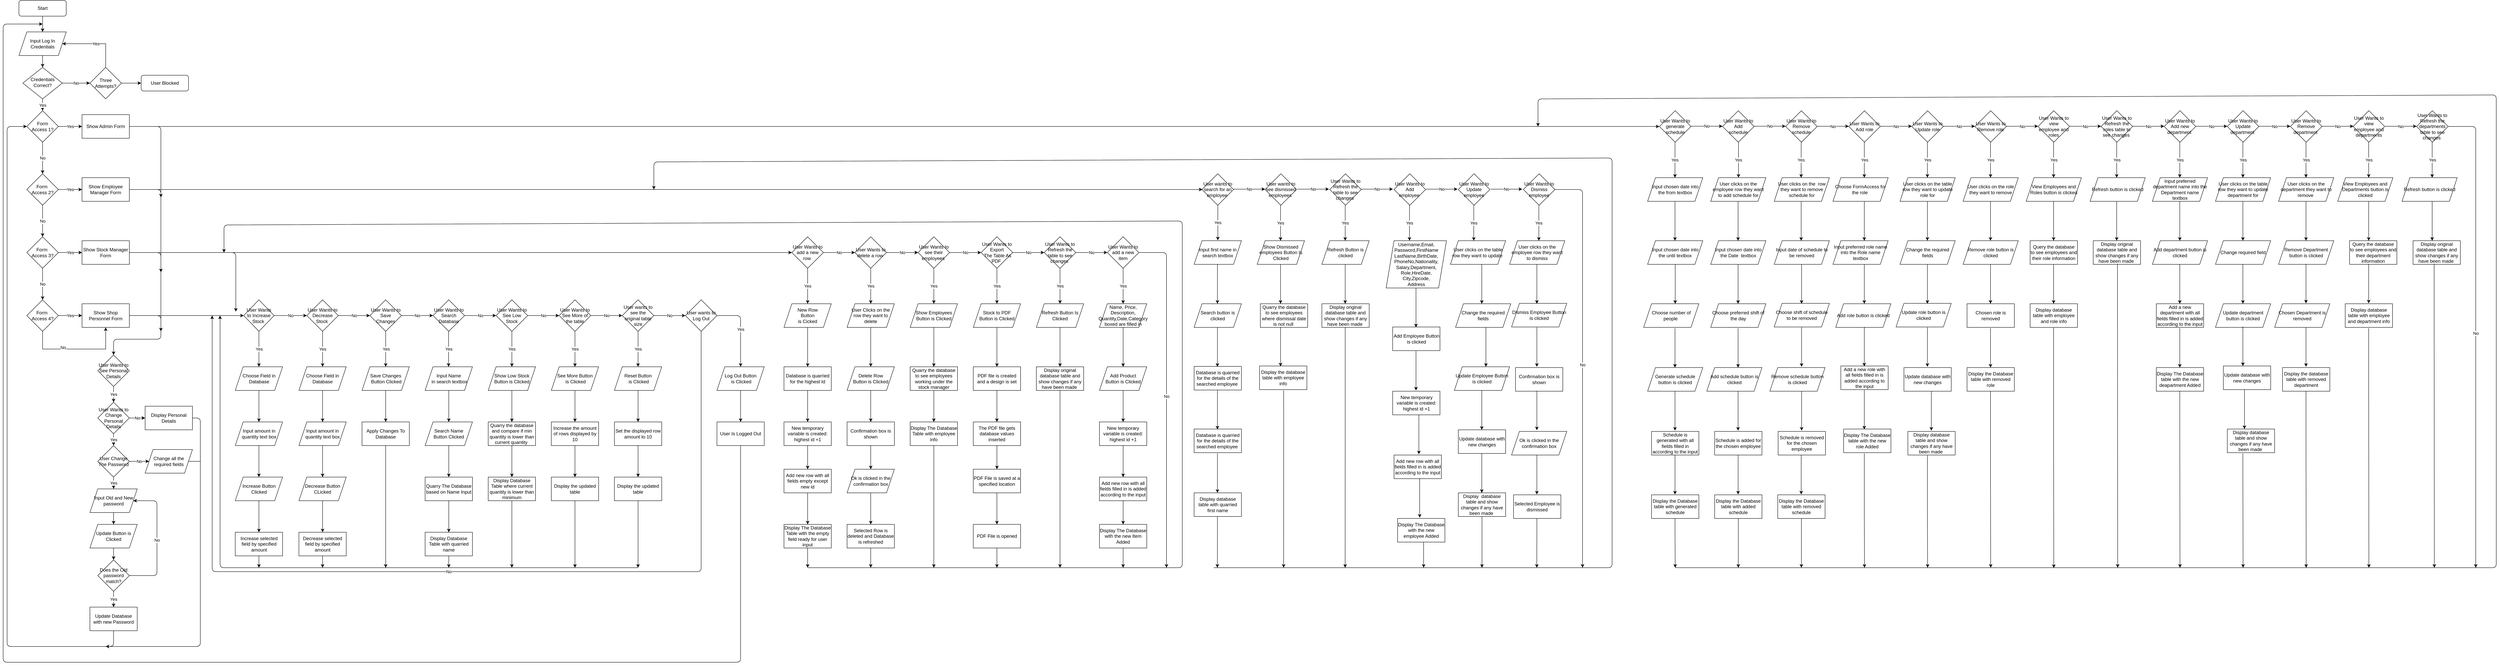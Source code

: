 <mxfile version="14.1.8" type="device"><diagram id="C5RBs43oDa-KdzZeNtuy" name="Page-1"><mxGraphModel dx="2560" dy="1480" grid="1" gridSize="10" guides="1" tooltips="1" connect="1" arrows="1" fold="1" page="1" pageScale="1" pageWidth="827" pageHeight="1169" math="0" shadow="0"><root><mxCell id="WIyWlLk6GJQsqaUBKTNV-0"/><mxCell id="WIyWlLk6GJQsqaUBKTNV-1" parent="WIyWlLk6GJQsqaUBKTNV-0"/><mxCell id="TwYsDe6mZKI1eaet7BZh-2" style="edgeStyle=orthogonalEdgeStyle;rounded=0;orthogonalLoop=1;jettySize=auto;html=1;" parent="WIyWlLk6GJQsqaUBKTNV-1" source="WIyWlLk6GJQsqaUBKTNV-3" target="TwYsDe6mZKI1eaet7BZh-0" edge="1"><mxGeometry relative="1" as="geometry"/></mxCell><mxCell id="WIyWlLk6GJQsqaUBKTNV-3" value="Start" style="rounded=1;whiteSpace=wrap;html=1;fontSize=12;glass=0;strokeWidth=1;shadow=0;" parent="WIyWlLk6GJQsqaUBKTNV-1" vertex="1"><mxGeometry x="160" y="120" width="120" height="40" as="geometry"/></mxCell><mxCell id="TwYsDe6mZKI1eaet7BZh-6" value="Yes" style="edgeStyle=orthogonalEdgeStyle;rounded=0;orthogonalLoop=1;jettySize=auto;html=1;" parent="WIyWlLk6GJQsqaUBKTNV-1" source="WIyWlLk6GJQsqaUBKTNV-6" edge="1"><mxGeometry relative="1" as="geometry"><mxPoint x="220" y="400" as="targetPoint"/></mxGeometry></mxCell><mxCell id="TwYsDe6mZKI1eaet7BZh-8" value="No" style="edgeStyle=orthogonalEdgeStyle;rounded=0;orthogonalLoop=1;jettySize=auto;html=1;entryX=0;entryY=0.5;entryDx=0;entryDy=0;" parent="WIyWlLk6GJQsqaUBKTNV-1" source="WIyWlLk6GJQsqaUBKTNV-6" target="TwYsDe6mZKI1eaet7BZh-7" edge="1"><mxGeometry relative="1" as="geometry"/></mxCell><mxCell id="WIyWlLk6GJQsqaUBKTNV-6" value="Credentials Correct?" style="rhombus;whiteSpace=wrap;html=1;shadow=0;fontFamily=Helvetica;fontSize=12;align=center;strokeWidth=1;spacing=6;spacingTop=-4;" parent="WIyWlLk6GJQsqaUBKTNV-1" vertex="1"><mxGeometry x="170" y="290" width="100" height="80" as="geometry"/></mxCell><mxCell id="TwYsDe6mZKI1eaet7BZh-3" style="edgeStyle=orthogonalEdgeStyle;rounded=0;orthogonalLoop=1;jettySize=auto;html=1;entryX=0.5;entryY=0;entryDx=0;entryDy=0;" parent="WIyWlLk6GJQsqaUBKTNV-1" source="TwYsDe6mZKI1eaet7BZh-0" target="WIyWlLk6GJQsqaUBKTNV-6" edge="1"><mxGeometry relative="1" as="geometry"/></mxCell><mxCell id="TwYsDe6mZKI1eaet7BZh-0" value="Input Log In Credentials" style="shape=parallelogram;perimeter=parallelogramPerimeter;whiteSpace=wrap;html=1;fixedSize=1;" parent="WIyWlLk6GJQsqaUBKTNV-1" vertex="1"><mxGeometry x="160" y="200" width="120" height="60" as="geometry"/></mxCell><mxCell id="TwYsDe6mZKI1eaet7BZh-18" value="Yes" style="edgeStyle=orthogonalEdgeStyle;rounded=0;orthogonalLoop=1;jettySize=auto;html=1;" parent="WIyWlLk6GJQsqaUBKTNV-1" source="TwYsDe6mZKI1eaet7BZh-7" target="TwYsDe6mZKI1eaet7BZh-0" edge="1"><mxGeometry relative="1" as="geometry"><mxPoint x="380" y="230" as="targetPoint"/><Array as="points"><mxPoint x="380" y="230"/></Array></mxGeometry></mxCell><mxCell id="TwYsDe6mZKI1eaet7BZh-19" style="edgeStyle=orthogonalEdgeStyle;rounded=0;orthogonalLoop=1;jettySize=auto;html=1;" parent="WIyWlLk6GJQsqaUBKTNV-1" source="TwYsDe6mZKI1eaet7BZh-7" edge="1"><mxGeometry relative="1" as="geometry"><mxPoint x="470" y="330" as="targetPoint"/></mxGeometry></mxCell><mxCell id="TwYsDe6mZKI1eaet7BZh-7" value="Three Attempts?" style="rhombus;whiteSpace=wrap;html=1;" parent="WIyWlLk6GJQsqaUBKTNV-1" vertex="1"><mxGeometry x="340" y="290" width="80" height="80" as="geometry"/></mxCell><mxCell id="TwYsDe6mZKI1eaet7BZh-21" value="No" style="edgeStyle=orthogonalEdgeStyle;rounded=0;orthogonalLoop=1;jettySize=auto;html=1;" parent="WIyWlLk6GJQsqaUBKTNV-1" source="TwYsDe6mZKI1eaet7BZh-14" target="TwYsDe6mZKI1eaet7BZh-20" edge="1"><mxGeometry relative="1" as="geometry"/></mxCell><mxCell id="TwYsDe6mZKI1eaet7BZh-31" value="Yes" style="edgeStyle=orthogonalEdgeStyle;rounded=0;orthogonalLoop=1;jettySize=auto;html=1;" parent="WIyWlLk6GJQsqaUBKTNV-1" source="TwYsDe6mZKI1eaet7BZh-14" target="TwYsDe6mZKI1eaet7BZh-30" edge="1"><mxGeometry relative="1" as="geometry"/></mxCell><mxCell id="TwYsDe6mZKI1eaet7BZh-14" value="Form &lt;br&gt;Access 1?" style="rhombus;whiteSpace=wrap;html=1;" parent="WIyWlLk6GJQsqaUBKTNV-1" vertex="1"><mxGeometry x="180" y="400" width="80" height="80" as="geometry"/></mxCell><mxCell id="TwYsDe6mZKI1eaet7BZh-17" value="User Blocked" style="rounded=1;whiteSpace=wrap;html=1;fontSize=12;glass=0;strokeWidth=1;shadow=0;" parent="WIyWlLk6GJQsqaUBKTNV-1" vertex="1"><mxGeometry x="470" y="310" width="120" height="40" as="geometry"/></mxCell><mxCell id="TwYsDe6mZKI1eaet7BZh-23" value="No" style="edgeStyle=orthogonalEdgeStyle;rounded=0;orthogonalLoop=1;jettySize=auto;html=1;" parent="WIyWlLk6GJQsqaUBKTNV-1" source="TwYsDe6mZKI1eaet7BZh-20" target="TwYsDe6mZKI1eaet7BZh-22" edge="1"><mxGeometry relative="1" as="geometry"/></mxCell><mxCell id="TwYsDe6mZKI1eaet7BZh-33" value="Yes" style="edgeStyle=orthogonalEdgeStyle;rounded=0;orthogonalLoop=1;jettySize=auto;html=1;" parent="WIyWlLk6GJQsqaUBKTNV-1" source="TwYsDe6mZKI1eaet7BZh-20" target="TwYsDe6mZKI1eaet7BZh-32" edge="1"><mxGeometry relative="1" as="geometry"/></mxCell><mxCell id="TwYsDe6mZKI1eaet7BZh-20" value="&lt;span&gt;Form&amp;nbsp;&lt;/span&gt;&lt;br&gt;&lt;span&gt;Access 2?&lt;/span&gt;" style="rhombus;whiteSpace=wrap;html=1;" parent="WIyWlLk6GJQsqaUBKTNV-1" vertex="1"><mxGeometry x="180" y="560" width="80" height="80" as="geometry"/></mxCell><mxCell id="TwYsDe6mZKI1eaet7BZh-25" value="No" style="edgeStyle=orthogonalEdgeStyle;rounded=0;orthogonalLoop=1;jettySize=auto;html=1;" parent="WIyWlLk6GJQsqaUBKTNV-1" source="TwYsDe6mZKI1eaet7BZh-22" target="TwYsDe6mZKI1eaet7BZh-24" edge="1"><mxGeometry relative="1" as="geometry"/></mxCell><mxCell id="TwYsDe6mZKI1eaet7BZh-29" value="Yes" style="edgeStyle=orthogonalEdgeStyle;rounded=0;orthogonalLoop=1;jettySize=auto;html=1;" parent="WIyWlLk6GJQsqaUBKTNV-1" source="TwYsDe6mZKI1eaet7BZh-22" target="TwYsDe6mZKI1eaet7BZh-28" edge="1"><mxGeometry relative="1" as="geometry"/></mxCell><mxCell id="TwYsDe6mZKI1eaet7BZh-22" value="&lt;span&gt;Form&amp;nbsp;&lt;/span&gt;&lt;br&gt;&lt;span&gt;Access 3?&lt;/span&gt;" style="rhombus;whiteSpace=wrap;html=1;" parent="WIyWlLk6GJQsqaUBKTNV-1" vertex="1"><mxGeometry x="180" y="720" width="80" height="80" as="geometry"/></mxCell><mxCell id="TwYsDe6mZKI1eaet7BZh-27" value="Yes" style="edgeStyle=orthogonalEdgeStyle;rounded=0;orthogonalLoop=1;jettySize=auto;html=1;" parent="WIyWlLk6GJQsqaUBKTNV-1" source="TwYsDe6mZKI1eaet7BZh-24" target="TwYsDe6mZKI1eaet7BZh-26" edge="1"><mxGeometry relative="1" as="geometry"/></mxCell><mxCell id="TwYsDe6mZKI1eaet7BZh-34" style="edgeStyle=orthogonalEdgeStyle;rounded=0;orthogonalLoop=1;jettySize=auto;html=1;entryX=0.5;entryY=1;entryDx=0;entryDy=0;" parent="WIyWlLk6GJQsqaUBKTNV-1" source="TwYsDe6mZKI1eaet7BZh-24" target="TwYsDe6mZKI1eaet7BZh-26" edge="1"><mxGeometry relative="1" as="geometry"><mxPoint x="220" y="1050" as="targetPoint"/><Array as="points"><mxPoint x="220" y="1005"/><mxPoint x="380" y="1005"/></Array></mxGeometry></mxCell><mxCell id="TwYsDe6mZKI1eaet7BZh-35" value="No" style="edgeLabel;html=1;align=center;verticalAlign=middle;resizable=0;points=[];" parent="TwYsDe6mZKI1eaet7BZh-34" vertex="1" connectable="0"><mxGeometry x="-0.254" y="4" relative="1" as="geometry"><mxPoint as="offset"/></mxGeometry></mxCell><mxCell id="TwYsDe6mZKI1eaet7BZh-24" value="&lt;span&gt;Form&amp;nbsp;&lt;/span&gt;&lt;br&gt;&lt;span&gt;Access 4?&lt;/span&gt;" style="rhombus;whiteSpace=wrap;html=1;" parent="WIyWlLk6GJQsqaUBKTNV-1" vertex="1"><mxGeometry x="180" y="880" width="80" height="80" as="geometry"/></mxCell><mxCell id="TwYsDe6mZKI1eaet7BZh-39" value="" style="edgeStyle=orthogonalEdgeStyle;rounded=0;orthogonalLoop=1;jettySize=auto;html=1;" parent="WIyWlLk6GJQsqaUBKTNV-1" source="TwYsDe6mZKI1eaet7BZh-26" target="TwYsDe6mZKI1eaet7BZh-38" edge="1"><mxGeometry relative="1" as="geometry"/></mxCell><mxCell id="TwYsDe6mZKI1eaet7BZh-26" value="Show Shop Personnel Form" style="whiteSpace=wrap;html=1;" parent="WIyWlLk6GJQsqaUBKTNV-1" vertex="1"><mxGeometry x="320" y="890" width="120" height="60" as="geometry"/></mxCell><mxCell id="TwYsDe6mZKI1eaet7BZh-28" value="Show Stock Manager Form" style="whiteSpace=wrap;html=1;" parent="WIyWlLk6GJQsqaUBKTNV-1" vertex="1"><mxGeometry x="320" y="730" width="120" height="60" as="geometry"/></mxCell><mxCell id="TwYsDe6mZKI1eaet7BZh-30" value="Show Admin Form" style="whiteSpace=wrap;html=1;" parent="WIyWlLk6GJQsqaUBKTNV-1" vertex="1"><mxGeometry x="320" y="410" width="120" height="60" as="geometry"/></mxCell><mxCell id="TwYsDe6mZKI1eaet7BZh-32" value="Show Employee Manager Form" style="whiteSpace=wrap;html=1;" parent="WIyWlLk6GJQsqaUBKTNV-1" vertex="1"><mxGeometry x="320" y="570" width="120" height="60" as="geometry"/></mxCell><mxCell id="TwYsDe6mZKI1eaet7BZh-41" value="No" style="edgeStyle=orthogonalEdgeStyle;rounded=0;orthogonalLoop=1;jettySize=auto;html=1;" parent="WIyWlLk6GJQsqaUBKTNV-1" source="TwYsDe6mZKI1eaet7BZh-38" target="TwYsDe6mZKI1eaet7BZh-40" edge="1"><mxGeometry relative="1" as="geometry"/></mxCell><mxCell id="TwYsDe6mZKI1eaet7BZh-69" value="Yes" style="edgeStyle=orthogonalEdgeStyle;rounded=0;orthogonalLoop=1;jettySize=auto;html=1;" parent="WIyWlLk6GJQsqaUBKTNV-1" source="TwYsDe6mZKI1eaet7BZh-38" target="TwYsDe6mZKI1eaet7BZh-68" edge="1"><mxGeometry relative="1" as="geometry"/></mxCell><mxCell id="TwYsDe6mZKI1eaet7BZh-38" value="User Wants to Increase Stock&amp;nbsp;" style="rhombus;whiteSpace=wrap;html=1;aspect=fixed;" parent="WIyWlLk6GJQsqaUBKTNV-1" vertex="1"><mxGeometry x="730" y="880" width="77.14" height="80" as="geometry"/></mxCell><mxCell id="TwYsDe6mZKI1eaet7BZh-45" value="No" style="edgeStyle=orthogonalEdgeStyle;rounded=0;orthogonalLoop=1;jettySize=auto;html=1;" parent="WIyWlLk6GJQsqaUBKTNV-1" source="TwYsDe6mZKI1eaet7BZh-40" target="TwYsDe6mZKI1eaet7BZh-44" edge="1"><mxGeometry relative="1" as="geometry"/></mxCell><mxCell id="TwYsDe6mZKI1eaet7BZh-71" value="Yes" style="edgeStyle=orthogonalEdgeStyle;rounded=0;orthogonalLoop=1;jettySize=auto;html=1;" parent="WIyWlLk6GJQsqaUBKTNV-1" source="TwYsDe6mZKI1eaet7BZh-40" target="TwYsDe6mZKI1eaet7BZh-70" edge="1"><mxGeometry relative="1" as="geometry"/></mxCell><mxCell id="TwYsDe6mZKI1eaet7BZh-40" value="User Wants to Decrease Stock&amp;nbsp;" style="rhombus;whiteSpace=wrap;html=1;" parent="WIyWlLk6GJQsqaUBKTNV-1" vertex="1"><mxGeometry x="890" y="880" width="80" height="80" as="geometry"/></mxCell><mxCell id="TwYsDe6mZKI1eaet7BZh-47" value="No" style="edgeStyle=orthogonalEdgeStyle;rounded=0;orthogonalLoop=1;jettySize=auto;html=1;" parent="WIyWlLk6GJQsqaUBKTNV-1" source="TwYsDe6mZKI1eaet7BZh-44" target="TwYsDe6mZKI1eaet7BZh-46" edge="1"><mxGeometry relative="1" as="geometry"/></mxCell><mxCell id="TwYsDe6mZKI1eaet7BZh-73" value="Yes" style="edgeStyle=orthogonalEdgeStyle;rounded=0;orthogonalLoop=1;jettySize=auto;html=1;" parent="WIyWlLk6GJQsqaUBKTNV-1" source="TwYsDe6mZKI1eaet7BZh-44" edge="1"><mxGeometry relative="1" as="geometry"><mxPoint x="1090" y="1050" as="targetPoint"/></mxGeometry></mxCell><mxCell id="TwYsDe6mZKI1eaet7BZh-44" value="User Wants to Save Changes" style="rhombus;whiteSpace=wrap;html=1;" parent="WIyWlLk6GJQsqaUBKTNV-1" vertex="1"><mxGeometry x="1050" y="880" width="80" height="80" as="geometry"/></mxCell><mxCell id="TwYsDe6mZKI1eaet7BZh-91" value="No" style="edgeStyle=orthogonalEdgeStyle;rounded=0;orthogonalLoop=1;jettySize=auto;html=1;" parent="WIyWlLk6GJQsqaUBKTNV-1" source="TwYsDe6mZKI1eaet7BZh-46" target="TwYsDe6mZKI1eaet7BZh-90" edge="1"><mxGeometry relative="1" as="geometry"/></mxCell><mxCell id="TwYsDe6mZKI1eaet7BZh-46" value="User Wants to Search Database" style="rhombus;whiteSpace=wrap;html=1;" parent="WIyWlLk6GJQsqaUBKTNV-1" vertex="1"><mxGeometry x="1210" y="880" width="80" height="80" as="geometry"/></mxCell><mxCell id="TwYsDe6mZKI1eaet7BZh-57" value="" style="edgeStyle=orthogonalEdgeStyle;rounded=0;orthogonalLoop=1;jettySize=auto;html=1;" parent="WIyWlLk6GJQsqaUBKTNV-1" source="TwYsDe6mZKI1eaet7BZh-50" target="TwYsDe6mZKI1eaet7BZh-56" edge="1"><mxGeometry relative="1" as="geometry"/></mxCell><mxCell id="TwYsDe6mZKI1eaet7BZh-50" value="Input amount in quantity text box" style="shape=parallelogram;perimeter=parallelogramPerimeter;whiteSpace=wrap;html=1;fixedSize=1;" parent="WIyWlLk6GJQsqaUBKTNV-1" vertex="1"><mxGeometry x="708.57" y="1190" width="120" height="60" as="geometry"/></mxCell><mxCell id="TwYsDe6mZKI1eaet7BZh-59" value="" style="edgeStyle=orthogonalEdgeStyle;rounded=0;orthogonalLoop=1;jettySize=auto;html=1;" parent="WIyWlLk6GJQsqaUBKTNV-1" source="TwYsDe6mZKI1eaet7BZh-52" target="TwYsDe6mZKI1eaet7BZh-58" edge="1"><mxGeometry relative="1" as="geometry"/></mxCell><mxCell id="TwYsDe6mZKI1eaet7BZh-52" value="&lt;span&gt;Input amount in quantity text box&lt;/span&gt;" style="shape=parallelogram;perimeter=parallelogramPerimeter;whiteSpace=wrap;html=1;fixedSize=1;" parent="WIyWlLk6GJQsqaUBKTNV-1" vertex="1"><mxGeometry x="870" y="1190" width="120" height="60" as="geometry"/></mxCell><mxCell id="TwYsDe6mZKI1eaet7BZh-79" value="" style="edgeStyle=orthogonalEdgeStyle;rounded=0;orthogonalLoop=1;jettySize=auto;html=1;" parent="WIyWlLk6GJQsqaUBKTNV-1" source="TwYsDe6mZKI1eaet7BZh-56" target="TwYsDe6mZKI1eaet7BZh-78" edge="1"><mxGeometry relative="1" as="geometry"/></mxCell><mxCell id="TwYsDe6mZKI1eaet7BZh-56" value="Increase Button Clicked" style="shape=parallelogram;perimeter=parallelogramPerimeter;whiteSpace=wrap;html=1;fixedSize=1;" parent="WIyWlLk6GJQsqaUBKTNV-1" vertex="1"><mxGeometry x="708.57" y="1330" width="120" height="60" as="geometry"/></mxCell><mxCell id="TwYsDe6mZKI1eaet7BZh-81" value="" style="edgeStyle=orthogonalEdgeStyle;rounded=0;orthogonalLoop=1;jettySize=auto;html=1;" parent="WIyWlLk6GJQsqaUBKTNV-1" source="TwYsDe6mZKI1eaet7BZh-58" target="TwYsDe6mZKI1eaet7BZh-80" edge="1"><mxGeometry relative="1" as="geometry"/></mxCell><mxCell id="TwYsDe6mZKI1eaet7BZh-58" value="Decrease Button CLicked" style="shape=parallelogram;perimeter=parallelogramPerimeter;whiteSpace=wrap;html=1;fixedSize=1;" parent="WIyWlLk6GJQsqaUBKTNV-1" vertex="1"><mxGeometry x="870" y="1330" width="120" height="60" as="geometry"/></mxCell><mxCell id="TwYsDe6mZKI1eaet7BZh-77" value="" style="edgeStyle=orthogonalEdgeStyle;rounded=0;orthogonalLoop=1;jettySize=auto;html=1;" parent="WIyWlLk6GJQsqaUBKTNV-1" source="TwYsDe6mZKI1eaet7BZh-60" target="TwYsDe6mZKI1eaet7BZh-76" edge="1"><mxGeometry relative="1" as="geometry"/></mxCell><mxCell id="TwYsDe6mZKI1eaet7BZh-60" value="Save Changes&lt;br&gt;&amp;nbsp;Button Clicked" style="shape=parallelogram;perimeter=parallelogramPerimeter;whiteSpace=wrap;html=1;fixedSize=1;" parent="WIyWlLk6GJQsqaUBKTNV-1" vertex="1"><mxGeometry x="1030" y="1050" width="120" height="60" as="geometry"/></mxCell><mxCell id="TwYsDe6mZKI1eaet7BZh-74" style="edgeStyle=orthogonalEdgeStyle;rounded=0;orthogonalLoop=1;jettySize=auto;html=1;entryX=0.5;entryY=0;entryDx=0;entryDy=0;" parent="WIyWlLk6GJQsqaUBKTNV-1" source="TwYsDe6mZKI1eaet7BZh-68" target="TwYsDe6mZKI1eaet7BZh-50" edge="1"><mxGeometry relative="1" as="geometry"/></mxCell><mxCell id="TwYsDe6mZKI1eaet7BZh-68" value="Choose Field in Database" style="shape=parallelogram;perimeter=parallelogramPerimeter;whiteSpace=wrap;html=1;fixedSize=1;" parent="WIyWlLk6GJQsqaUBKTNV-1" vertex="1"><mxGeometry x="708.57" y="1050" width="120" height="60" as="geometry"/></mxCell><mxCell id="TwYsDe6mZKI1eaet7BZh-75" style="edgeStyle=orthogonalEdgeStyle;rounded=0;orthogonalLoop=1;jettySize=auto;html=1;entryX=0.5;entryY=0;entryDx=0;entryDy=0;" parent="WIyWlLk6GJQsqaUBKTNV-1" source="TwYsDe6mZKI1eaet7BZh-70" target="TwYsDe6mZKI1eaet7BZh-52" edge="1"><mxGeometry relative="1" as="geometry"/></mxCell><mxCell id="TwYsDe6mZKI1eaet7BZh-70" value="&lt;span&gt;Choose Field in Database&lt;/span&gt;" style="shape=parallelogram;perimeter=parallelogramPerimeter;whiteSpace=wrap;html=1;fixedSize=1;" parent="WIyWlLk6GJQsqaUBKTNV-1" vertex="1"><mxGeometry x="870" y="1050" width="120" height="60" as="geometry"/></mxCell><mxCell id="TwYsDe6mZKI1eaet7BZh-109" style="edgeStyle=orthogonalEdgeStyle;rounded=0;orthogonalLoop=1;jettySize=auto;html=1;" parent="WIyWlLk6GJQsqaUBKTNV-1" source="TwYsDe6mZKI1eaet7BZh-76" edge="1"><mxGeometry relative="1" as="geometry"><mxPoint x="1090" y="1560" as="targetPoint"/></mxGeometry></mxCell><mxCell id="TwYsDe6mZKI1eaet7BZh-76" value="Apply Changes To Database" style="whiteSpace=wrap;html=1;" parent="WIyWlLk6GJQsqaUBKTNV-1" vertex="1"><mxGeometry x="1030" y="1190" width="120" height="60" as="geometry"/></mxCell><mxCell id="TwYsDe6mZKI1eaet7BZh-107" style="edgeStyle=orthogonalEdgeStyle;rounded=0;orthogonalLoop=1;jettySize=auto;html=1;" parent="WIyWlLk6GJQsqaUBKTNV-1" source="TwYsDe6mZKI1eaet7BZh-78" edge="1"><mxGeometry relative="1" as="geometry"><mxPoint x="768.57" y="1560" as="targetPoint"/></mxGeometry></mxCell><mxCell id="TwYsDe6mZKI1eaet7BZh-78" value="Increase selected field by specified amount" style="whiteSpace=wrap;html=1;" parent="WIyWlLk6GJQsqaUBKTNV-1" vertex="1"><mxGeometry x="708.57" y="1470" width="120" height="60" as="geometry"/></mxCell><mxCell id="TwYsDe6mZKI1eaet7BZh-108" style="edgeStyle=orthogonalEdgeStyle;rounded=0;orthogonalLoop=1;jettySize=auto;html=1;" parent="WIyWlLk6GJQsqaUBKTNV-1" source="TwYsDe6mZKI1eaet7BZh-80" edge="1"><mxGeometry relative="1" as="geometry"><mxPoint x="930" y="1560" as="targetPoint"/></mxGeometry></mxCell><mxCell id="TwYsDe6mZKI1eaet7BZh-80" value="&lt;span&gt;Decrease selected field by specified amount&lt;/span&gt;" style="whiteSpace=wrap;html=1;" parent="WIyWlLk6GJQsqaUBKTNV-1" vertex="1"><mxGeometry x="870" y="1470" width="120" height="60" as="geometry"/></mxCell><mxCell id="TwYsDe6mZKI1eaet7BZh-85" value="" style="endArrow=classic;html=1;" parent="WIyWlLk6GJQsqaUBKTNV-1" edge="1"><mxGeometry width="50" height="50" relative="1" as="geometry"><mxPoint x="1730" y="1560" as="sourcePoint"/><mxPoint x="670" y="920" as="targetPoint"/><Array as="points"><mxPoint x="1090" y="1560"/><mxPoint x="670" y="1560"/></Array></mxGeometry></mxCell><mxCell id="TwYsDe6mZKI1eaet7BZh-93" value="No" style="edgeStyle=orthogonalEdgeStyle;rounded=0;orthogonalLoop=1;jettySize=auto;html=1;" parent="WIyWlLk6GJQsqaUBKTNV-1" source="TwYsDe6mZKI1eaet7BZh-90" target="TwYsDe6mZKI1eaet7BZh-92" edge="1"><mxGeometry relative="1" as="geometry"/></mxCell><mxCell id="TwYsDe6mZKI1eaet7BZh-123" value="Yes" style="edgeStyle=orthogonalEdgeStyle;rounded=0;orthogonalLoop=1;jettySize=auto;html=1;" parent="WIyWlLk6GJQsqaUBKTNV-1" source="TwYsDe6mZKI1eaet7BZh-90" target="TwYsDe6mZKI1eaet7BZh-122" edge="1"><mxGeometry relative="1" as="geometry"/></mxCell><mxCell id="TwYsDe6mZKI1eaet7BZh-90" value="User Wants to See Low Stock" style="rhombus;whiteSpace=wrap;html=1;" parent="WIyWlLk6GJQsqaUBKTNV-1" vertex="1"><mxGeometry x="1370" y="880" width="80" height="80" as="geometry"/></mxCell><mxCell id="TwYsDe6mZKI1eaet7BZh-95" value="No" style="edgeStyle=orthogonalEdgeStyle;rounded=0;orthogonalLoop=1;jettySize=auto;html=1;" parent="WIyWlLk6GJQsqaUBKTNV-1" source="TwYsDe6mZKI1eaet7BZh-92" target="TwYsDe6mZKI1eaet7BZh-94" edge="1"><mxGeometry relative="1" as="geometry"/></mxCell><mxCell id="TwYsDe6mZKI1eaet7BZh-126" value="Yes" style="edgeStyle=orthogonalEdgeStyle;rounded=0;orthogonalLoop=1;jettySize=auto;html=1;" parent="WIyWlLk6GJQsqaUBKTNV-1" source="TwYsDe6mZKI1eaet7BZh-92" target="TwYsDe6mZKI1eaet7BZh-125" edge="1"><mxGeometry relative="1" as="geometry"/></mxCell><mxCell id="TwYsDe6mZKI1eaet7BZh-92" value="User Wants to See More of the table" style="rhombus;whiteSpace=wrap;html=1;" parent="WIyWlLk6GJQsqaUBKTNV-1" vertex="1"><mxGeometry x="1530" y="880" width="80" height="80" as="geometry"/></mxCell><mxCell id="TwYsDe6mZKI1eaet7BZh-97" value="No" style="edgeStyle=orthogonalEdgeStyle;rounded=0;orthogonalLoop=1;jettySize=auto;html=1;" parent="WIyWlLk6GJQsqaUBKTNV-1" source="TwYsDe6mZKI1eaet7BZh-94" target="TwYsDe6mZKI1eaet7BZh-96" edge="1"><mxGeometry relative="1" as="geometry"/></mxCell><mxCell id="TwYsDe6mZKI1eaet7BZh-137" value="Yes" style="edgeStyle=orthogonalEdgeStyle;rounded=0;orthogonalLoop=1;jettySize=auto;html=1;entryX=0.5;entryY=0;entryDx=0;entryDy=0;" parent="WIyWlLk6GJQsqaUBKTNV-1" source="TwYsDe6mZKI1eaet7BZh-94" target="TwYsDe6mZKI1eaet7BZh-133" edge="1"><mxGeometry relative="1" as="geometry"/></mxCell><mxCell id="TwYsDe6mZKI1eaet7BZh-94" value="User wants to see the original table size" style="rhombus;whiteSpace=wrap;html=1;" parent="WIyWlLk6GJQsqaUBKTNV-1" vertex="1"><mxGeometry x="1690" y="880" width="80" height="80" as="geometry"/></mxCell><mxCell id="TwYsDe6mZKI1eaet7BZh-96" value="User wants to Log Out" style="rhombus;whiteSpace=wrap;html=1;" parent="WIyWlLk6GJQsqaUBKTNV-1" vertex="1"><mxGeometry x="1850" y="880" width="80" height="80" as="geometry"/></mxCell><mxCell id="TwYsDe6mZKI1eaet7BZh-101" value="" style="edgeStyle=orthogonalEdgeStyle;rounded=0;orthogonalLoop=1;jettySize=auto;html=1;" parent="WIyWlLk6GJQsqaUBKTNV-1" source="TwYsDe6mZKI1eaet7BZh-102" target="TwYsDe6mZKI1eaet7BZh-103" edge="1"><mxGeometry relative="1" as="geometry"/></mxCell><mxCell id="TwYsDe6mZKI1eaet7BZh-102" value="&lt;span&gt;Input Name&lt;br&gt;&amp;nbsp;in search textbox&lt;/span&gt;" style="shape=parallelogram;perimeter=parallelogramPerimeter;whiteSpace=wrap;html=1;fixedSize=1;" parent="WIyWlLk6GJQsqaUBKTNV-1" vertex="1"><mxGeometry x="1190" y="1050" width="120" height="60" as="geometry"/></mxCell><mxCell id="TwYsDe6mZKI1eaet7BZh-112" value="" style="edgeStyle=orthogonalEdgeStyle;rounded=0;orthogonalLoop=1;jettySize=auto;html=1;" parent="WIyWlLk6GJQsqaUBKTNV-1" source="TwYsDe6mZKI1eaet7BZh-103" target="TwYsDe6mZKI1eaet7BZh-111" edge="1"><mxGeometry relative="1" as="geometry"/></mxCell><mxCell id="TwYsDe6mZKI1eaet7BZh-103" value="Search Name &lt;br&gt;Button Clicked" style="shape=parallelogram;perimeter=parallelogramPerimeter;whiteSpace=wrap;html=1;fixedSize=1;" parent="WIyWlLk6GJQsqaUBKTNV-1" vertex="1"><mxGeometry x="1190" y="1190" width="120" height="60" as="geometry"/></mxCell><mxCell id="TwYsDe6mZKI1eaet7BZh-106" value="Yes" style="edgeStyle=orthogonalEdgeStyle;rounded=0;orthogonalLoop=1;jettySize=auto;html=1;" parent="WIyWlLk6GJQsqaUBKTNV-1" edge="1"><mxGeometry relative="1" as="geometry"><mxPoint x="1249.5" y="960" as="sourcePoint"/><mxPoint x="1249.5" y="1050" as="targetPoint"/></mxGeometry></mxCell><mxCell id="TwYsDe6mZKI1eaet7BZh-114" value="" style="edgeStyle=orthogonalEdgeStyle;rounded=0;orthogonalLoop=1;jettySize=auto;html=1;" parent="WIyWlLk6GJQsqaUBKTNV-1" source="TwYsDe6mZKI1eaet7BZh-111" target="TwYsDe6mZKI1eaet7BZh-113" edge="1"><mxGeometry relative="1" as="geometry"/></mxCell><mxCell id="TwYsDe6mZKI1eaet7BZh-111" value="Quarry The Database based on Name Input" style="whiteSpace=wrap;html=1;" parent="WIyWlLk6GJQsqaUBKTNV-1" vertex="1"><mxGeometry x="1190" y="1330" width="120" height="60" as="geometry"/></mxCell><mxCell id="TwYsDe6mZKI1eaet7BZh-115" style="edgeStyle=orthogonalEdgeStyle;rounded=0;orthogonalLoop=1;jettySize=auto;html=1;" parent="WIyWlLk6GJQsqaUBKTNV-1" source="TwYsDe6mZKI1eaet7BZh-113" edge="1"><mxGeometry relative="1" as="geometry"><mxPoint x="1250" y="1560" as="targetPoint"/></mxGeometry></mxCell><mxCell id="TwYsDe6mZKI1eaet7BZh-113" value="Display Database Table with quarried name" style="whiteSpace=wrap;html=1;" parent="WIyWlLk6GJQsqaUBKTNV-1" vertex="1"><mxGeometry x="1190" y="1470" width="120" height="60" as="geometry"/></mxCell><mxCell id="TwYsDe6mZKI1eaet7BZh-119" value="" style="edgeStyle=orthogonalEdgeStyle;rounded=0;orthogonalLoop=1;jettySize=auto;html=1;" parent="WIyWlLk6GJQsqaUBKTNV-1" source="TwYsDe6mZKI1eaet7BZh-116" target="TwYsDe6mZKI1eaet7BZh-118" edge="1"><mxGeometry relative="1" as="geometry"/></mxCell><mxCell id="TwYsDe6mZKI1eaet7BZh-116" value="&lt;span&gt;Quarry the database and compare if min quantity&amp;nbsp;is lower than current quantity&amp;nbsp;&lt;/span&gt;" style="whiteSpace=wrap;html=1;" parent="WIyWlLk6GJQsqaUBKTNV-1" vertex="1"><mxGeometry x="1350" y="1190" width="120" height="60" as="geometry"/></mxCell><mxCell id="TwYsDe6mZKI1eaet7BZh-120" style="edgeStyle=orthogonalEdgeStyle;rounded=0;orthogonalLoop=1;jettySize=auto;html=1;" parent="WIyWlLk6GJQsqaUBKTNV-1" source="TwYsDe6mZKI1eaet7BZh-118" edge="1"><mxGeometry relative="1" as="geometry"><mxPoint x="1410" y="1560" as="targetPoint"/></mxGeometry></mxCell><mxCell id="TwYsDe6mZKI1eaet7BZh-118" value="Display Database Table where current quantity is lower than minimum" style="whiteSpace=wrap;html=1;" parent="WIyWlLk6GJQsqaUBKTNV-1" vertex="1"><mxGeometry x="1350" y="1330" width="120" height="60" as="geometry"/></mxCell><mxCell id="TwYsDe6mZKI1eaet7BZh-124" style="edgeStyle=orthogonalEdgeStyle;rounded=0;orthogonalLoop=1;jettySize=auto;html=1;" parent="WIyWlLk6GJQsqaUBKTNV-1" source="TwYsDe6mZKI1eaet7BZh-122" target="TwYsDe6mZKI1eaet7BZh-116" edge="1"><mxGeometry relative="1" as="geometry"/></mxCell><mxCell id="TwYsDe6mZKI1eaet7BZh-122" value="Show Low Stock Button is Clicked" style="shape=parallelogram;perimeter=parallelogramPerimeter;whiteSpace=wrap;html=1;fixedSize=1;" parent="WIyWlLk6GJQsqaUBKTNV-1" vertex="1"><mxGeometry x="1350" y="1050" width="120" height="60" as="geometry"/></mxCell><mxCell id="TwYsDe6mZKI1eaet7BZh-128" value="" style="edgeStyle=orthogonalEdgeStyle;rounded=0;orthogonalLoop=1;jettySize=auto;html=1;" parent="WIyWlLk6GJQsqaUBKTNV-1" source="TwYsDe6mZKI1eaet7BZh-125" target="TwYsDe6mZKI1eaet7BZh-127" edge="1"><mxGeometry relative="1" as="geometry"/></mxCell><mxCell id="TwYsDe6mZKI1eaet7BZh-125" value="See More Button&lt;br&gt;&amp;nbsp;is Clicked" style="shape=parallelogram;perimeter=parallelogramPerimeter;whiteSpace=wrap;html=1;fixedSize=1;" parent="WIyWlLk6GJQsqaUBKTNV-1" vertex="1"><mxGeometry x="1510" y="1050" width="120" height="60" as="geometry"/></mxCell><mxCell id="TwYsDe6mZKI1eaet7BZh-130" value="" style="edgeStyle=orthogonalEdgeStyle;rounded=0;orthogonalLoop=1;jettySize=auto;html=1;" parent="WIyWlLk6GJQsqaUBKTNV-1" source="TwYsDe6mZKI1eaet7BZh-127" target="TwYsDe6mZKI1eaet7BZh-129" edge="1"><mxGeometry relative="1" as="geometry"/></mxCell><mxCell id="TwYsDe6mZKI1eaet7BZh-127" value="Increase the amount of rows displayed by 10" style="whiteSpace=wrap;html=1;" parent="WIyWlLk6GJQsqaUBKTNV-1" vertex="1"><mxGeometry x="1510" y="1190" width="120" height="60" as="geometry"/></mxCell><mxCell id="TwYsDe6mZKI1eaet7BZh-131" style="edgeStyle=orthogonalEdgeStyle;rounded=0;orthogonalLoop=1;jettySize=auto;html=1;" parent="WIyWlLk6GJQsqaUBKTNV-1" source="TwYsDe6mZKI1eaet7BZh-129" edge="1"><mxGeometry relative="1" as="geometry"><mxPoint x="1570" y="1560" as="targetPoint"/></mxGeometry></mxCell><mxCell id="TwYsDe6mZKI1eaet7BZh-129" value="Display the updated table" style="whiteSpace=wrap;html=1;" parent="WIyWlLk6GJQsqaUBKTNV-1" vertex="1"><mxGeometry x="1510" y="1330" width="120" height="60" as="geometry"/></mxCell><mxCell id="TwYsDe6mZKI1eaet7BZh-132" value="" style="edgeStyle=orthogonalEdgeStyle;rounded=0;orthogonalLoop=1;jettySize=auto;html=1;" parent="WIyWlLk6GJQsqaUBKTNV-1" source="TwYsDe6mZKI1eaet7BZh-133" target="TwYsDe6mZKI1eaet7BZh-135" edge="1"><mxGeometry relative="1" as="geometry"/></mxCell><mxCell id="TwYsDe6mZKI1eaet7BZh-133" value="Reset Button&lt;br&gt;&amp;nbsp;is Clicked" style="shape=parallelogram;perimeter=parallelogramPerimeter;whiteSpace=wrap;html=1;fixedSize=1;" parent="WIyWlLk6GJQsqaUBKTNV-1" vertex="1"><mxGeometry x="1670" y="1050" width="120" height="60" as="geometry"/></mxCell><mxCell id="TwYsDe6mZKI1eaet7BZh-134" value="" style="edgeStyle=orthogonalEdgeStyle;rounded=0;orthogonalLoop=1;jettySize=auto;html=1;" parent="WIyWlLk6GJQsqaUBKTNV-1" source="TwYsDe6mZKI1eaet7BZh-135" target="TwYsDe6mZKI1eaet7BZh-136" edge="1"><mxGeometry relative="1" as="geometry"/></mxCell><mxCell id="TwYsDe6mZKI1eaet7BZh-135" value="Set the displayed row amount to 10" style="whiteSpace=wrap;html=1;" parent="WIyWlLk6GJQsqaUBKTNV-1" vertex="1"><mxGeometry x="1670" y="1190" width="120" height="60" as="geometry"/></mxCell><mxCell id="TwYsDe6mZKI1eaet7BZh-138" style="edgeStyle=orthogonalEdgeStyle;rounded=0;orthogonalLoop=1;jettySize=auto;html=1;" parent="WIyWlLk6GJQsqaUBKTNV-1" source="TwYsDe6mZKI1eaet7BZh-136" edge="1"><mxGeometry relative="1" as="geometry"><mxPoint x="1730" y="1560" as="targetPoint"/></mxGeometry></mxCell><mxCell id="TwYsDe6mZKI1eaet7BZh-136" value="Display the updated table" style="whiteSpace=wrap;html=1;" parent="WIyWlLk6GJQsqaUBKTNV-1" vertex="1"><mxGeometry x="1670" y="1330" width="120" height="60" as="geometry"/></mxCell><mxCell id="TwYsDe6mZKI1eaet7BZh-143" value="" style="edgeStyle=orthogonalEdgeStyle;rounded=0;orthogonalLoop=1;jettySize=auto;html=1;" parent="WIyWlLk6GJQsqaUBKTNV-1" source="TwYsDe6mZKI1eaet7BZh-140" target="TwYsDe6mZKI1eaet7BZh-142" edge="1"><mxGeometry relative="1" as="geometry"/></mxCell><mxCell id="TwYsDe6mZKI1eaet7BZh-140" value="&lt;span&gt;Log Out Button&lt;/span&gt;&lt;br&gt;&lt;span&gt;&amp;nbsp;is Clicked&lt;/span&gt;" style="shape=parallelogram;perimeter=parallelogramPerimeter;whiteSpace=wrap;html=1;fixedSize=1;" parent="WIyWlLk6GJQsqaUBKTNV-1" vertex="1"><mxGeometry x="1930" y="1050" width="120" height="60" as="geometry"/></mxCell><mxCell id="TwYsDe6mZKI1eaet7BZh-142" value="User Is Logged Out" style="whiteSpace=wrap;html=1;" parent="WIyWlLk6GJQsqaUBKTNV-1" vertex="1"><mxGeometry x="1930" y="1190" width="120" height="60" as="geometry"/></mxCell><mxCell id="TwYsDe6mZKI1eaet7BZh-144" value="" style="endArrow=classic;html=1;exitX=0.5;exitY=1;exitDx=0;exitDy=0;" parent="WIyWlLk6GJQsqaUBKTNV-1" source="TwYsDe6mZKI1eaet7BZh-142" edge="1"><mxGeometry width="50" height="50" relative="1" as="geometry"><mxPoint x="1650" y="1440" as="sourcePoint"/><mxPoint x="220" y="180" as="targetPoint"/><Array as="points"><mxPoint x="1990" y="1800"/><mxPoint x="120" y="1800"/><mxPoint x="120" y="180"/></Array></mxGeometry></mxCell><mxCell id="TwYsDe6mZKI1eaet7BZh-150" value="No" style="endArrow=classic;html=1;exitX=0.5;exitY=1;exitDx=0;exitDy=0;" parent="WIyWlLk6GJQsqaUBKTNV-1" source="TwYsDe6mZKI1eaet7BZh-96" edge="1"><mxGeometry width="50" height="50" relative="1" as="geometry"><mxPoint x="1920" y="1570" as="sourcePoint"/><mxPoint x="650" y="920" as="targetPoint"/><Array as="points"><mxPoint x="1890" y="1570"/><mxPoint x="900" y="1570"/><mxPoint x="650" y="1570"/></Array></mxGeometry></mxCell><mxCell id="TwYsDe6mZKI1eaet7BZh-151" value="Yes" style="endArrow=classic;html=1;exitX=1;exitY=0.5;exitDx=0;exitDy=0;entryX=0.5;entryY=0;entryDx=0;entryDy=0;" parent="WIyWlLk6GJQsqaUBKTNV-1" source="TwYsDe6mZKI1eaet7BZh-96" target="TwYsDe6mZKI1eaet7BZh-140" edge="1"><mxGeometry width="50" height="50" relative="1" as="geometry"><mxPoint x="1940" y="1010" as="sourcePoint"/><mxPoint x="1990" y="960" as="targetPoint"/><Array as="points"><mxPoint x="1990" y="920"/></Array></mxGeometry></mxCell><mxCell id="TwYsDe6mZKI1eaet7BZh-154" value="" style="endArrow=classic;html=1;exitX=1;exitY=0.5;exitDx=0;exitDy=0;entryX=0;entryY=0.5;entryDx=0;entryDy=0;" parent="WIyWlLk6GJQsqaUBKTNV-1" source="TwYsDe6mZKI1eaet7BZh-28" target="TwYsDe6mZKI1eaet7BZh-155" edge="1"><mxGeometry width="50" height="50" relative="1" as="geometry"><mxPoint x="670" y="840" as="sourcePoint"/><mxPoint x="1880" y="760" as="targetPoint"/></mxGeometry></mxCell><mxCell id="TwYsDe6mZKI1eaet7BZh-157" value="Yes" style="edgeStyle=orthogonalEdgeStyle;rounded=0;orthogonalLoop=1;jettySize=auto;html=1;" parent="WIyWlLk6GJQsqaUBKTNV-1" source="TwYsDe6mZKI1eaet7BZh-155" target="TwYsDe6mZKI1eaet7BZh-156" edge="1"><mxGeometry relative="1" as="geometry"/></mxCell><mxCell id="TwYsDe6mZKI1eaet7BZh-169" value="No" style="edgeStyle=orthogonalEdgeStyle;rounded=0;orthogonalLoop=1;jettySize=auto;html=1;" parent="WIyWlLk6GJQsqaUBKTNV-1" source="TwYsDe6mZKI1eaet7BZh-155" target="TwYsDe6mZKI1eaet7BZh-168" edge="1"><mxGeometry relative="1" as="geometry"/></mxCell><mxCell id="TwYsDe6mZKI1eaet7BZh-155" value="User Wants to add a new row&amp;nbsp;" style="rhombus;whiteSpace=wrap;html=1;" parent="WIyWlLk6GJQsqaUBKTNV-1" vertex="1"><mxGeometry x="2120" y="720" width="80" height="80" as="geometry"/></mxCell><mxCell id="TwYsDe6mZKI1eaet7BZh-159" value="" style="edgeStyle=orthogonalEdgeStyle;rounded=0;orthogonalLoop=1;jettySize=auto;html=1;" parent="WIyWlLk6GJQsqaUBKTNV-1" source="TwYsDe6mZKI1eaet7BZh-156" target="TwYsDe6mZKI1eaet7BZh-158" edge="1"><mxGeometry relative="1" as="geometry"/></mxCell><mxCell id="TwYsDe6mZKI1eaet7BZh-156" value="New Row &lt;br&gt;Button &lt;br&gt;is Cicked" style="shape=parallelogram;perimeter=parallelogramPerimeter;whiteSpace=wrap;html=1;fixedSize=1;" parent="WIyWlLk6GJQsqaUBKTNV-1" vertex="1"><mxGeometry x="2100" y="890" width="120" height="60" as="geometry"/></mxCell><mxCell id="TwYsDe6mZKI1eaet7BZh-161" value="" style="edgeStyle=orthogonalEdgeStyle;rounded=0;orthogonalLoop=1;jettySize=auto;html=1;" parent="WIyWlLk6GJQsqaUBKTNV-1" source="TwYsDe6mZKI1eaet7BZh-158" target="TwYsDe6mZKI1eaet7BZh-160" edge="1"><mxGeometry relative="1" as="geometry"/></mxCell><mxCell id="TwYsDe6mZKI1eaet7BZh-158" value="Database is quarried for the highest Id" style="whiteSpace=wrap;html=1;" parent="WIyWlLk6GJQsqaUBKTNV-1" vertex="1"><mxGeometry x="2100" y="1050" width="120" height="60" as="geometry"/></mxCell><mxCell id="TwYsDe6mZKI1eaet7BZh-163" value="" style="edgeStyle=orthogonalEdgeStyle;rounded=0;orthogonalLoop=1;jettySize=auto;html=1;" parent="WIyWlLk6GJQsqaUBKTNV-1" source="TwYsDe6mZKI1eaet7BZh-160" target="TwYsDe6mZKI1eaet7BZh-162" edge="1"><mxGeometry relative="1" as="geometry"/></mxCell><mxCell id="TwYsDe6mZKI1eaet7BZh-160" value="New temporary variable is created: highest id +1" style="whiteSpace=wrap;html=1;" parent="WIyWlLk6GJQsqaUBKTNV-1" vertex="1"><mxGeometry x="2100" y="1190" width="120" height="60" as="geometry"/></mxCell><mxCell id="TwYsDe6mZKI1eaet7BZh-165" value="" style="edgeStyle=orthogonalEdgeStyle;rounded=0;orthogonalLoop=1;jettySize=auto;html=1;" parent="WIyWlLk6GJQsqaUBKTNV-1" source="TwYsDe6mZKI1eaet7BZh-162" target="TwYsDe6mZKI1eaet7BZh-164" edge="1"><mxGeometry relative="1" as="geometry"/></mxCell><mxCell id="TwYsDe6mZKI1eaet7BZh-162" value="Add new row with all fields empty except new id" style="whiteSpace=wrap;html=1;" parent="WIyWlLk6GJQsqaUBKTNV-1" vertex="1"><mxGeometry x="2100" y="1310" width="120" height="60" as="geometry"/></mxCell><mxCell id="TwYsDe6mZKI1eaet7BZh-167" style="edgeStyle=orthogonalEdgeStyle;rounded=0;orthogonalLoop=1;jettySize=auto;html=1;" parent="WIyWlLk6GJQsqaUBKTNV-1" source="TwYsDe6mZKI1eaet7BZh-164" edge="1"><mxGeometry relative="1" as="geometry"><mxPoint x="2160" y="1560" as="targetPoint"/></mxGeometry></mxCell><mxCell id="TwYsDe6mZKI1eaet7BZh-164" value="Display The Database Table with the empty field ready for user input" style="whiteSpace=wrap;html=1;" parent="WIyWlLk6GJQsqaUBKTNV-1" vertex="1"><mxGeometry x="2100" y="1450" width="120" height="60" as="geometry"/></mxCell><mxCell id="TwYsDe6mZKI1eaet7BZh-171" value="" style="edgeStyle=orthogonalEdgeStyle;rounded=0;orthogonalLoop=1;jettySize=auto;html=1;" parent="WIyWlLk6GJQsqaUBKTNV-1" source="TwYsDe6mZKI1eaet7BZh-168" target="TwYsDe6mZKI1eaet7BZh-170" edge="1"><mxGeometry relative="1" as="geometry"/></mxCell><mxCell id="TwYsDe6mZKI1eaet7BZh-179" value="Yes" style="edgeStyle=orthogonalEdgeStyle;rounded=0;orthogonalLoop=1;jettySize=auto;html=1;" parent="WIyWlLk6GJQsqaUBKTNV-1" source="TwYsDe6mZKI1eaet7BZh-168" target="TwYsDe6mZKI1eaet7BZh-178" edge="1"><mxGeometry relative="1" as="geometry"/></mxCell><mxCell id="TwYsDe6mZKI1eaet7BZh-190" value="No" style="edgeStyle=orthogonalEdgeStyle;rounded=0;orthogonalLoop=1;jettySize=auto;html=1;" parent="WIyWlLk6GJQsqaUBKTNV-1" source="TwYsDe6mZKI1eaet7BZh-168" target="TwYsDe6mZKI1eaet7BZh-170" edge="1"><mxGeometry relative="1" as="geometry"/></mxCell><mxCell id="TwYsDe6mZKI1eaet7BZh-168" value="User Wants to delete a row&amp;nbsp;" style="rhombus;whiteSpace=wrap;html=1;" parent="WIyWlLk6GJQsqaUBKTNV-1" vertex="1"><mxGeometry x="2280" y="720" width="80" height="80" as="geometry"/></mxCell><mxCell id="TwYsDe6mZKI1eaet7BZh-173" value="No" style="edgeStyle=orthogonalEdgeStyle;rounded=0;orthogonalLoop=1;jettySize=auto;html=1;" parent="WIyWlLk6GJQsqaUBKTNV-1" source="TwYsDe6mZKI1eaet7BZh-170" target="TwYsDe6mZKI1eaet7BZh-172" edge="1"><mxGeometry relative="1" as="geometry"/></mxCell><mxCell id="TwYsDe6mZKI1eaet7BZh-181" value="Yes" style="edgeStyle=orthogonalEdgeStyle;rounded=0;orthogonalLoop=1;jettySize=auto;html=1;" parent="WIyWlLk6GJQsqaUBKTNV-1" source="TwYsDe6mZKI1eaet7BZh-170" target="TwYsDe6mZKI1eaet7BZh-180" edge="1"><mxGeometry relative="1" as="geometry"/></mxCell><mxCell id="TwYsDe6mZKI1eaet7BZh-170" value="&lt;span&gt;User Wants to see their employees&amp;nbsp;&lt;/span&gt;" style="rhombus;whiteSpace=wrap;html=1;" parent="WIyWlLk6GJQsqaUBKTNV-1" vertex="1"><mxGeometry x="2440" y="720" width="80" height="80" as="geometry"/></mxCell><mxCell id="TwYsDe6mZKI1eaet7BZh-175" value="No" style="edgeStyle=orthogonalEdgeStyle;rounded=0;orthogonalLoop=1;jettySize=auto;html=1;" parent="WIyWlLk6GJQsqaUBKTNV-1" source="TwYsDe6mZKI1eaet7BZh-172" target="TwYsDe6mZKI1eaet7BZh-174" edge="1"><mxGeometry relative="1" as="geometry"/></mxCell><mxCell id="TwYsDe6mZKI1eaet7BZh-183" value="Yes" style="edgeStyle=orthogonalEdgeStyle;rounded=0;orthogonalLoop=1;jettySize=auto;html=1;" parent="WIyWlLk6GJQsqaUBKTNV-1" source="TwYsDe6mZKI1eaet7BZh-172" target="TwYsDe6mZKI1eaet7BZh-182" edge="1"><mxGeometry relative="1" as="geometry"/></mxCell><mxCell id="TwYsDe6mZKI1eaet7BZh-172" value="&lt;span&gt;User Wants to Export&lt;br&gt;&amp;nbsp;The Table As PDF&amp;nbsp;&lt;/span&gt;" style="rhombus;whiteSpace=wrap;html=1;" parent="WIyWlLk6GJQsqaUBKTNV-1" vertex="1"><mxGeometry x="2600" y="720" width="80" height="80" as="geometry"/></mxCell><mxCell id="TwYsDe6mZKI1eaet7BZh-177" value="No" style="edgeStyle=orthogonalEdgeStyle;rounded=0;orthogonalLoop=1;jettySize=auto;html=1;" parent="WIyWlLk6GJQsqaUBKTNV-1" source="TwYsDe6mZKI1eaet7BZh-174" target="TwYsDe6mZKI1eaet7BZh-176" edge="1"><mxGeometry relative="1" as="geometry"/></mxCell><mxCell id="TwYsDe6mZKI1eaet7BZh-185" value="Yes" style="edgeStyle=orthogonalEdgeStyle;rounded=0;orthogonalLoop=1;jettySize=auto;html=1;" parent="WIyWlLk6GJQsqaUBKTNV-1" source="TwYsDe6mZKI1eaet7BZh-174" target="TwYsDe6mZKI1eaet7BZh-184" edge="1"><mxGeometry relative="1" as="geometry"/></mxCell><mxCell id="TwYsDe6mZKI1eaet7BZh-174" value="&lt;span&gt;User Wants to Refresh the table to see changes&amp;nbsp;&lt;/span&gt;" style="rhombus;whiteSpace=wrap;html=1;" parent="WIyWlLk6GJQsqaUBKTNV-1" vertex="1"><mxGeometry x="2760" y="720" width="80" height="80" as="geometry"/></mxCell><mxCell id="TwYsDe6mZKI1eaet7BZh-187" value="Yes" style="edgeStyle=orthogonalEdgeStyle;rounded=0;orthogonalLoop=1;jettySize=auto;html=1;" parent="WIyWlLk6GJQsqaUBKTNV-1" source="TwYsDe6mZKI1eaet7BZh-176" target="TwYsDe6mZKI1eaet7BZh-186" edge="1"><mxGeometry relative="1" as="geometry"/></mxCell><mxCell id="TwYsDe6mZKI1eaet7BZh-176" value="&lt;span&gt;User Wants to add a new item&lt;/span&gt;" style="rhombus;whiteSpace=wrap;html=1;" parent="WIyWlLk6GJQsqaUBKTNV-1" vertex="1"><mxGeometry x="2920" y="720" width="80" height="80" as="geometry"/></mxCell><mxCell id="TwYsDe6mZKI1eaet7BZh-192" value="" style="edgeStyle=orthogonalEdgeStyle;rounded=0;orthogonalLoop=1;jettySize=auto;html=1;" parent="WIyWlLk6GJQsqaUBKTNV-1" source="TwYsDe6mZKI1eaet7BZh-178" target="TwYsDe6mZKI1eaet7BZh-191" edge="1"><mxGeometry relative="1" as="geometry"/></mxCell><mxCell id="TwYsDe6mZKI1eaet7BZh-178" value="User Clicks on the row they want to delete" style="shape=parallelogram;perimeter=parallelogramPerimeter;whiteSpace=wrap;html=1;fixedSize=1;" parent="WIyWlLk6GJQsqaUBKTNV-1" vertex="1"><mxGeometry x="2260" y="890" width="120" height="60" as="geometry"/></mxCell><mxCell id="TwYsDe6mZKI1eaet7BZh-203" value="" style="edgeStyle=orthogonalEdgeStyle;rounded=0;orthogonalLoop=1;jettySize=auto;html=1;" parent="WIyWlLk6GJQsqaUBKTNV-1" source="TwYsDe6mZKI1eaet7BZh-180" target="TwYsDe6mZKI1eaet7BZh-202" edge="1"><mxGeometry relative="1" as="geometry"/></mxCell><mxCell id="TwYsDe6mZKI1eaet7BZh-180" value="Show Employees Button is Clicked" style="shape=parallelogram;perimeter=parallelogramPerimeter;whiteSpace=wrap;html=1;fixedSize=1;" parent="WIyWlLk6GJQsqaUBKTNV-1" vertex="1"><mxGeometry x="2420" y="890" width="120" height="60" as="geometry"/></mxCell><mxCell id="TwYsDe6mZKI1eaet7BZh-208" value="" style="edgeStyle=orthogonalEdgeStyle;rounded=0;orthogonalLoop=1;jettySize=auto;html=1;" parent="WIyWlLk6GJQsqaUBKTNV-1" source="TwYsDe6mZKI1eaet7BZh-182" target="TwYsDe6mZKI1eaet7BZh-207" edge="1"><mxGeometry relative="1" as="geometry"/></mxCell><mxCell id="TwYsDe6mZKI1eaet7BZh-182" value="Stock to PDF &lt;br&gt;Button is Clicked" style="shape=parallelogram;perimeter=parallelogramPerimeter;whiteSpace=wrap;html=1;fixedSize=1;" parent="WIyWlLk6GJQsqaUBKTNV-1" vertex="1"><mxGeometry x="2580" y="890" width="120" height="60" as="geometry"/></mxCell><mxCell id="TwYsDe6mZKI1eaet7BZh-217" value="" style="edgeStyle=orthogonalEdgeStyle;rounded=0;orthogonalLoop=1;jettySize=auto;html=1;" parent="WIyWlLk6GJQsqaUBKTNV-1" source="TwYsDe6mZKI1eaet7BZh-184" target="TwYsDe6mZKI1eaet7BZh-216" edge="1"><mxGeometry relative="1" as="geometry"/></mxCell><mxCell id="TwYsDe6mZKI1eaet7BZh-184" value="Refresh Button Is Clicked" style="shape=parallelogram;perimeter=parallelogramPerimeter;whiteSpace=wrap;html=1;fixedSize=1;" parent="WIyWlLk6GJQsqaUBKTNV-1" vertex="1"><mxGeometry x="2740" y="890" width="120" height="60" as="geometry"/></mxCell><mxCell id="TwYsDe6mZKI1eaet7BZh-189" value="" style="edgeStyle=orthogonalEdgeStyle;rounded=0;orthogonalLoop=1;jettySize=auto;html=1;" parent="WIyWlLk6GJQsqaUBKTNV-1" source="TwYsDe6mZKI1eaet7BZh-186" target="TwYsDe6mZKI1eaet7BZh-188" edge="1"><mxGeometry relative="1" as="geometry"/></mxCell><mxCell id="TwYsDe6mZKI1eaet7BZh-186" value="Name, Price,&lt;br&gt;Description,&lt;br&gt;Quantity,Date,Category boxed are filled in" style="shape=parallelogram;perimeter=parallelogramPerimeter;whiteSpace=wrap;html=1;fixedSize=1;" parent="WIyWlLk6GJQsqaUBKTNV-1" vertex="1"><mxGeometry x="2900" y="890" width="120" height="60" as="geometry"/></mxCell><mxCell id="TwYsDe6mZKI1eaet7BZh-221" value="" style="edgeStyle=orthogonalEdgeStyle;rounded=0;orthogonalLoop=1;jettySize=auto;html=1;" parent="WIyWlLk6GJQsqaUBKTNV-1" source="TwYsDe6mZKI1eaet7BZh-188" target="TwYsDe6mZKI1eaet7BZh-220" edge="1"><mxGeometry relative="1" as="geometry"/></mxCell><mxCell id="TwYsDe6mZKI1eaet7BZh-188" value="Add Product &lt;br&gt;Button is Clicked" style="shape=parallelogram;perimeter=parallelogramPerimeter;whiteSpace=wrap;html=1;fixedSize=1;" parent="WIyWlLk6GJQsqaUBKTNV-1" vertex="1"><mxGeometry x="2900" y="1050" width="120" height="60" as="geometry"/></mxCell><mxCell id="TwYsDe6mZKI1eaet7BZh-196" value="" style="edgeStyle=orthogonalEdgeStyle;rounded=0;orthogonalLoop=1;jettySize=auto;html=1;" parent="WIyWlLk6GJQsqaUBKTNV-1" source="TwYsDe6mZKI1eaet7BZh-191" target="TwYsDe6mZKI1eaet7BZh-195" edge="1"><mxGeometry relative="1" as="geometry"/></mxCell><mxCell id="TwYsDe6mZKI1eaet7BZh-191" value="Delete Row &lt;br&gt;Button is Clicked" style="shape=parallelogram;perimeter=parallelogramPerimeter;whiteSpace=wrap;html=1;fixedSize=1;" parent="WIyWlLk6GJQsqaUBKTNV-1" vertex="1"><mxGeometry x="2260" y="1050" width="120" height="60" as="geometry"/></mxCell><mxCell id="TwYsDe6mZKI1eaet7BZh-198" value="" style="edgeStyle=orthogonalEdgeStyle;rounded=0;orthogonalLoop=1;jettySize=auto;html=1;" parent="WIyWlLk6GJQsqaUBKTNV-1" source="TwYsDe6mZKI1eaet7BZh-195" target="TwYsDe6mZKI1eaet7BZh-197" edge="1"><mxGeometry relative="1" as="geometry"/></mxCell><mxCell id="TwYsDe6mZKI1eaet7BZh-195" value="Confirmation box is shown" style="whiteSpace=wrap;html=1;" parent="WIyWlLk6GJQsqaUBKTNV-1" vertex="1"><mxGeometry x="2260" y="1190" width="120" height="60" as="geometry"/></mxCell><mxCell id="TwYsDe6mZKI1eaet7BZh-200" value="" style="edgeStyle=orthogonalEdgeStyle;rounded=0;orthogonalLoop=1;jettySize=auto;html=1;" parent="WIyWlLk6GJQsqaUBKTNV-1" source="TwYsDe6mZKI1eaet7BZh-197" target="TwYsDe6mZKI1eaet7BZh-199" edge="1"><mxGeometry relative="1" as="geometry"/></mxCell><mxCell id="TwYsDe6mZKI1eaet7BZh-197" value="Ok is clicked in the confirmation box" style="shape=parallelogram;perimeter=parallelogramPerimeter;whiteSpace=wrap;html=1;fixedSize=1;" parent="WIyWlLk6GJQsqaUBKTNV-1" vertex="1"><mxGeometry x="2260" y="1310" width="120" height="60" as="geometry"/></mxCell><mxCell id="TwYsDe6mZKI1eaet7BZh-201" style="edgeStyle=orthogonalEdgeStyle;rounded=0;orthogonalLoop=1;jettySize=auto;html=1;" parent="WIyWlLk6GJQsqaUBKTNV-1" source="TwYsDe6mZKI1eaet7BZh-199" edge="1"><mxGeometry relative="1" as="geometry"><mxPoint x="2320" y="1560" as="targetPoint"/></mxGeometry></mxCell><mxCell id="TwYsDe6mZKI1eaet7BZh-199" value="Selected Row is deleted and Database is refreshed" style="whiteSpace=wrap;html=1;" parent="WIyWlLk6GJQsqaUBKTNV-1" vertex="1"><mxGeometry x="2260" y="1450" width="120" height="60" as="geometry"/></mxCell><mxCell id="TwYsDe6mZKI1eaet7BZh-205" value="" style="edgeStyle=orthogonalEdgeStyle;rounded=0;orthogonalLoop=1;jettySize=auto;html=1;" parent="WIyWlLk6GJQsqaUBKTNV-1" source="TwYsDe6mZKI1eaet7BZh-202" target="TwYsDe6mZKI1eaet7BZh-204" edge="1"><mxGeometry relative="1" as="geometry"/></mxCell><mxCell id="TwYsDe6mZKI1eaet7BZh-202" value="&lt;span&gt;Quarry the database to see employees working under the stock manager&lt;/span&gt;" style="whiteSpace=wrap;html=1;" parent="WIyWlLk6GJQsqaUBKTNV-1" vertex="1"><mxGeometry x="2420" y="1050" width="120" height="60" as="geometry"/></mxCell><mxCell id="TwYsDe6mZKI1eaet7BZh-206" style="edgeStyle=orthogonalEdgeStyle;rounded=0;orthogonalLoop=1;jettySize=auto;html=1;" parent="WIyWlLk6GJQsqaUBKTNV-1" source="TwYsDe6mZKI1eaet7BZh-204" edge="1"><mxGeometry relative="1" as="geometry"><mxPoint x="2480" y="1560" as="targetPoint"/></mxGeometry></mxCell><mxCell id="TwYsDe6mZKI1eaet7BZh-204" value="&lt;span&gt;Display The Database Table with employee info&lt;/span&gt;" style="whiteSpace=wrap;html=1;" parent="WIyWlLk6GJQsqaUBKTNV-1" vertex="1"><mxGeometry x="2420" y="1190" width="120" height="60" as="geometry"/></mxCell><mxCell id="TwYsDe6mZKI1eaet7BZh-210" value="" style="edgeStyle=orthogonalEdgeStyle;rounded=0;orthogonalLoop=1;jettySize=auto;html=1;" parent="WIyWlLk6GJQsqaUBKTNV-1" source="TwYsDe6mZKI1eaet7BZh-207" target="TwYsDe6mZKI1eaet7BZh-209" edge="1"><mxGeometry relative="1" as="geometry"/></mxCell><mxCell id="TwYsDe6mZKI1eaet7BZh-207" value="PDF file is created and a design is set" style="whiteSpace=wrap;html=1;" parent="WIyWlLk6GJQsqaUBKTNV-1" vertex="1"><mxGeometry x="2580" y="1050" width="120" height="60" as="geometry"/></mxCell><mxCell id="TwYsDe6mZKI1eaet7BZh-212" value="" style="edgeStyle=orthogonalEdgeStyle;rounded=0;orthogonalLoop=1;jettySize=auto;html=1;" parent="WIyWlLk6GJQsqaUBKTNV-1" source="TwYsDe6mZKI1eaet7BZh-209" target="TwYsDe6mZKI1eaet7BZh-211" edge="1"><mxGeometry relative="1" as="geometry"/></mxCell><mxCell id="TwYsDe6mZKI1eaet7BZh-209" value="The PDF file gets database values inserted" style="whiteSpace=wrap;html=1;" parent="WIyWlLk6GJQsqaUBKTNV-1" vertex="1"><mxGeometry x="2580" y="1190" width="120" height="60" as="geometry"/></mxCell><mxCell id="TwYsDe6mZKI1eaet7BZh-214" value="" style="edgeStyle=orthogonalEdgeStyle;rounded=0;orthogonalLoop=1;jettySize=auto;html=1;" parent="WIyWlLk6GJQsqaUBKTNV-1" source="TwYsDe6mZKI1eaet7BZh-211" target="TwYsDe6mZKI1eaet7BZh-213" edge="1"><mxGeometry relative="1" as="geometry"/></mxCell><mxCell id="TwYsDe6mZKI1eaet7BZh-211" value="PDF File is saved at a specified location" style="whiteSpace=wrap;html=1;" parent="WIyWlLk6GJQsqaUBKTNV-1" vertex="1"><mxGeometry x="2580" y="1310" width="120" height="60" as="geometry"/></mxCell><mxCell id="TwYsDe6mZKI1eaet7BZh-215" style="edgeStyle=orthogonalEdgeStyle;rounded=0;orthogonalLoop=1;jettySize=auto;html=1;" parent="WIyWlLk6GJQsqaUBKTNV-1" source="TwYsDe6mZKI1eaet7BZh-213" edge="1"><mxGeometry relative="1" as="geometry"><mxPoint x="2640" y="1560" as="targetPoint"/></mxGeometry></mxCell><mxCell id="TwYsDe6mZKI1eaet7BZh-213" value="PDF File is opened" style="whiteSpace=wrap;html=1;" parent="WIyWlLk6GJQsqaUBKTNV-1" vertex="1"><mxGeometry x="2580" y="1450" width="120" height="60" as="geometry"/></mxCell><mxCell id="TwYsDe6mZKI1eaet7BZh-218" style="edgeStyle=orthogonalEdgeStyle;rounded=0;orthogonalLoop=1;jettySize=auto;html=1;" parent="WIyWlLk6GJQsqaUBKTNV-1" source="TwYsDe6mZKI1eaet7BZh-216" edge="1"><mxGeometry relative="1" as="geometry"><mxPoint x="2800" y="1560" as="targetPoint"/></mxGeometry></mxCell><mxCell id="TwYsDe6mZKI1eaet7BZh-216" value="Display original database table and show changes if any have been made&amp;nbsp;" style="whiteSpace=wrap;html=1;" parent="WIyWlLk6GJQsqaUBKTNV-1" vertex="1"><mxGeometry x="2740" y="1050" width="120" height="60" as="geometry"/></mxCell><mxCell id="TwYsDe6mZKI1eaet7BZh-223" value="" style="edgeStyle=orthogonalEdgeStyle;rounded=0;orthogonalLoop=1;jettySize=auto;html=1;" parent="WIyWlLk6GJQsqaUBKTNV-1" source="TwYsDe6mZKI1eaet7BZh-220" target="TwYsDe6mZKI1eaet7BZh-222" edge="1"><mxGeometry relative="1" as="geometry"/></mxCell><mxCell id="TwYsDe6mZKI1eaet7BZh-220" value="New temporary variable is created: highest id +1" style="whiteSpace=wrap;html=1;" parent="WIyWlLk6GJQsqaUBKTNV-1" vertex="1"><mxGeometry x="2900" y="1190" width="120" height="60" as="geometry"/></mxCell><mxCell id="TwYsDe6mZKI1eaet7BZh-225" value="" style="edgeStyle=orthogonalEdgeStyle;rounded=0;orthogonalLoop=1;jettySize=auto;html=1;" parent="WIyWlLk6GJQsqaUBKTNV-1" source="TwYsDe6mZKI1eaet7BZh-222" target="TwYsDe6mZKI1eaet7BZh-224" edge="1"><mxGeometry relative="1" as="geometry"/></mxCell><mxCell id="TwYsDe6mZKI1eaet7BZh-222" value="Add new row with all fields filled in is added according to the input" style="whiteSpace=wrap;html=1;" parent="WIyWlLk6GJQsqaUBKTNV-1" vertex="1"><mxGeometry x="2900" y="1330" width="120" height="60" as="geometry"/></mxCell><mxCell id="TwYsDe6mZKI1eaet7BZh-226" style="edgeStyle=orthogonalEdgeStyle;rounded=0;orthogonalLoop=1;jettySize=auto;html=1;" parent="WIyWlLk6GJQsqaUBKTNV-1" source="TwYsDe6mZKI1eaet7BZh-224" edge="1"><mxGeometry relative="1" as="geometry"><mxPoint x="2960" y="1560" as="targetPoint"/></mxGeometry></mxCell><mxCell id="TwYsDe6mZKI1eaet7BZh-224" value="Display The Database with the new Item Added" style="whiteSpace=wrap;html=1;" parent="WIyWlLk6GJQsqaUBKTNV-1" vertex="1"><mxGeometry x="2900" y="1450" width="120" height="60" as="geometry"/></mxCell><mxCell id="TwYsDe6mZKI1eaet7BZh-228" value="No" style="endArrow=classic;html=1;exitX=1;exitY=0.5;exitDx=0;exitDy=0;endFill=1;" parent="WIyWlLk6GJQsqaUBKTNV-1" source="TwYsDe6mZKI1eaet7BZh-176" edge="1"><mxGeometry width="50" height="50" relative="1" as="geometry"><mxPoint x="3070" y="850" as="sourcePoint"/><mxPoint x="3070" y="1560" as="targetPoint"/><Array as="points"><mxPoint x="3070" y="760"/></Array></mxGeometry></mxCell><mxCell id="TwYsDe6mZKI1eaet7BZh-229" value="" style="endArrow=classic;html=1;" parent="WIyWlLk6GJQsqaUBKTNV-1" edge="1"><mxGeometry width="50" height="50" relative="1" as="geometry"><mxPoint x="2160" y="1560" as="sourcePoint"/><mxPoint x="680" y="760" as="targetPoint"/><Array as="points"><mxPoint x="3110" y="1560"/><mxPoint x="3110" y="680"/><mxPoint x="680" y="690"/></Array></mxGeometry></mxCell><mxCell id="TwYsDe6mZKI1eaet7BZh-230" value="" style="endArrow=classic;html=1;exitX=1;exitY=0.5;exitDx=0;exitDy=0;" parent="WIyWlLk6GJQsqaUBKTNV-1" source="TwYsDe6mZKI1eaet7BZh-28" edge="1"><mxGeometry width="50" height="50" relative="1" as="geometry"><mxPoint x="520" y="760" as="sourcePoint"/><mxPoint x="710" y="910" as="targetPoint"/><Array as="points"><mxPoint x="710" y="760"/></Array></mxGeometry></mxCell><mxCell id="TwYsDe6mZKI1eaet7BZh-238" value="Yes" style="edgeStyle=orthogonalEdgeStyle;rounded=0;orthogonalLoop=1;jettySize=auto;html=1;endArrow=classic;endFill=1;" parent="WIyWlLk6GJQsqaUBKTNV-1" source="TwYsDe6mZKI1eaet7BZh-236" target="TwYsDe6mZKI1eaet7BZh-237" edge="1"><mxGeometry relative="1" as="geometry"/></mxCell><mxCell id="TwYsDe6mZKI1eaet7BZh-236" value="User Wants to See Personal Details" style="rhombus;whiteSpace=wrap;html=1;" parent="WIyWlLk6GJQsqaUBKTNV-1" vertex="1"><mxGeometry x="360" y="1020" width="80" height="80" as="geometry"/></mxCell><mxCell id="TwYsDe6mZKI1eaet7BZh-240" value="No" style="edgeStyle=orthogonalEdgeStyle;rounded=0;orthogonalLoop=1;jettySize=auto;html=1;endArrow=classic;endFill=1;" parent="WIyWlLk6GJQsqaUBKTNV-1" source="TwYsDe6mZKI1eaet7BZh-237" target="TwYsDe6mZKI1eaet7BZh-239" edge="1"><mxGeometry relative="1" as="geometry"/></mxCell><mxCell id="TwYsDe6mZKI1eaet7BZh-242" value="Yes" style="edgeStyle=orthogonalEdgeStyle;rounded=0;orthogonalLoop=1;jettySize=auto;html=1;endArrow=classic;endFill=1;entryX=0.5;entryY=0;entryDx=0;entryDy=0;" parent="WIyWlLk6GJQsqaUBKTNV-1" source="TwYsDe6mZKI1eaet7BZh-237" target="TwYsDe6mZKI1eaet7BZh-241" edge="1"><mxGeometry relative="1" as="geometry"><mxPoint x="400" y="1190" as="targetPoint"/></mxGeometry></mxCell><mxCell id="TwYsDe6mZKI1eaet7BZh-237" value="User Wants to Change Personal Details" style="rhombus;whiteSpace=wrap;html=1;" parent="WIyWlLk6GJQsqaUBKTNV-1" vertex="1"><mxGeometry x="360" y="1140" width="80" height="80" as="geometry"/></mxCell><mxCell id="TwYsDe6mZKI1eaet7BZh-239" value="Display Personal Details" style="whiteSpace=wrap;html=1;" parent="WIyWlLk6GJQsqaUBKTNV-1" vertex="1"><mxGeometry x="480" y="1150" width="120" height="60" as="geometry"/></mxCell><mxCell id="TwYsDe6mZKI1eaet7BZh-246" value="No" style="edgeStyle=orthogonalEdgeStyle;rounded=0;orthogonalLoop=1;jettySize=auto;html=1;endArrow=classic;endFill=1;entryX=0;entryY=0.5;entryDx=0;entryDy=0;" parent="WIyWlLk6GJQsqaUBKTNV-1" source="TwYsDe6mZKI1eaet7BZh-241" target="TwYsDe6mZKI1eaet7BZh-247" edge="1"><mxGeometry relative="1" as="geometry"><mxPoint x="500" y="1230" as="targetPoint"/></mxGeometry></mxCell><mxCell id="TwYsDe6mZKI1eaet7BZh-249" value="Yes" style="edgeStyle=orthogonalEdgeStyle;rounded=0;orthogonalLoop=1;jettySize=auto;html=1;endArrow=classic;endFill=1;" parent="WIyWlLk6GJQsqaUBKTNV-1" source="TwYsDe6mZKI1eaet7BZh-241" target="TwYsDe6mZKI1eaet7BZh-248" edge="1"><mxGeometry relative="1" as="geometry"/></mxCell><mxCell id="TwYsDe6mZKI1eaet7BZh-241" value="User Change The Password" style="rhombus;whiteSpace=wrap;html=1;" parent="WIyWlLk6GJQsqaUBKTNV-1" vertex="1"><mxGeometry x="360" y="1250" width="80" height="80" as="geometry"/></mxCell><mxCell id="TwYsDe6mZKI1eaet7BZh-247" value="Change all the required fields" style="shape=parallelogram;perimeter=parallelogramPerimeter;whiteSpace=wrap;html=1;fixedSize=1;" parent="WIyWlLk6GJQsqaUBKTNV-1" vertex="1"><mxGeometry x="480" y="1260" width="120" height="60" as="geometry"/></mxCell><mxCell id="TwYsDe6mZKI1eaet7BZh-258" style="edgeStyle=orthogonalEdgeStyle;rounded=0;orthogonalLoop=1;jettySize=auto;html=1;entryX=0.5;entryY=0;entryDx=0;entryDy=0;endArrow=classic;endFill=1;" parent="WIyWlLk6GJQsqaUBKTNV-1" source="TwYsDe6mZKI1eaet7BZh-248" target="TwYsDe6mZKI1eaet7BZh-257" edge="1"><mxGeometry relative="1" as="geometry"/></mxCell><mxCell id="TwYsDe6mZKI1eaet7BZh-248" value="Input Old and New password" style="shape=parallelogram;perimeter=parallelogramPerimeter;whiteSpace=wrap;html=1;fixedSize=1;" parent="WIyWlLk6GJQsqaUBKTNV-1" vertex="1"><mxGeometry x="340" y="1360" width="120" height="60" as="geometry"/></mxCell><mxCell id="TwYsDe6mZKI1eaet7BZh-256" value="Yes" style="edgeStyle=orthogonalEdgeStyle;rounded=0;orthogonalLoop=1;jettySize=auto;html=1;endArrow=classic;endFill=1;" parent="WIyWlLk6GJQsqaUBKTNV-1" source="TwYsDe6mZKI1eaet7BZh-250" target="TwYsDe6mZKI1eaet7BZh-255" edge="1"><mxGeometry relative="1" as="geometry"/></mxCell><mxCell id="TwYsDe6mZKI1eaet7BZh-250" value="Does the Old password match?" style="rhombus;whiteSpace=wrap;html=1;" parent="WIyWlLk6GJQsqaUBKTNV-1" vertex="1"><mxGeometry x="360" y="1540" width="80" height="80" as="geometry"/></mxCell><mxCell id="TwYsDe6mZKI1eaet7BZh-252" value="No" style="endArrow=classic;html=1;entryX=1;entryY=0.5;entryDx=0;entryDy=0;exitX=1;exitY=0.5;exitDx=0;exitDy=0;" parent="WIyWlLk6GJQsqaUBKTNV-1" source="TwYsDe6mZKI1eaet7BZh-250" target="TwYsDe6mZKI1eaet7BZh-248" edge="1"><mxGeometry width="50" height="50" relative="1" as="geometry"><mxPoint x="510" y="1570" as="sourcePoint"/><mxPoint x="550" y="1420" as="targetPoint"/><Array as="points"><mxPoint x="510" y="1580"/><mxPoint x="510" y="1390"/></Array></mxGeometry></mxCell><mxCell id="TwYsDe6mZKI1eaet7BZh-255" value="Update Database with new Password" style="whiteSpace=wrap;html=1;" parent="WIyWlLk6GJQsqaUBKTNV-1" vertex="1"><mxGeometry x="340" y="1660" width="120" height="60" as="geometry"/></mxCell><mxCell id="TwYsDe6mZKI1eaet7BZh-259" style="edgeStyle=orthogonalEdgeStyle;rounded=0;orthogonalLoop=1;jettySize=auto;html=1;entryX=0.5;entryY=0;entryDx=0;entryDy=0;endArrow=classic;endFill=1;" parent="WIyWlLk6GJQsqaUBKTNV-1" source="TwYsDe6mZKI1eaet7BZh-257" target="TwYsDe6mZKI1eaet7BZh-250" edge="1"><mxGeometry relative="1" as="geometry"/></mxCell><mxCell id="TwYsDe6mZKI1eaet7BZh-257" value="Update Button is Clicked" style="shape=parallelogram;perimeter=parallelogramPerimeter;whiteSpace=wrap;html=1;fixedSize=1;" parent="WIyWlLk6GJQsqaUBKTNV-1" vertex="1"><mxGeometry x="340" y="1450" width="120" height="60" as="geometry"/></mxCell><mxCell id="TwYsDe6mZKI1eaet7BZh-261" value="" style="endArrow=classic;html=1;exitX=0.5;exitY=1;exitDx=0;exitDy=0;entryX=0;entryY=0.5;entryDx=0;entryDy=0;" parent="WIyWlLk6GJQsqaUBKTNV-1" source="TwYsDe6mZKI1eaet7BZh-255" target="TwYsDe6mZKI1eaet7BZh-14" edge="1"><mxGeometry width="50" height="50" relative="1" as="geometry"><mxPoint x="220" y="1630" as="sourcePoint"/><mxPoint x="200" y="380" as="targetPoint"/><Array as="points"><mxPoint x="400" y="1760"/><mxPoint x="130" y="1760"/><mxPoint x="130" y="440"/></Array></mxGeometry></mxCell><mxCell id="TwYsDe6mZKI1eaet7BZh-262" value="" style="endArrow=classic;html=1;exitX=1;exitY=0.5;exitDx=0;exitDy=0;" parent="WIyWlLk6GJQsqaUBKTNV-1" source="TwYsDe6mZKI1eaet7BZh-239" edge="1"><mxGeometry width="50" height="50" relative="1" as="geometry"><mxPoint x="620" y="1170" as="sourcePoint"/><mxPoint x="380" y="1760" as="targetPoint"/><Array as="points"><mxPoint x="620" y="1180"/><mxPoint x="620" y="1760"/></Array></mxGeometry></mxCell><mxCell id="TwYsDe6mZKI1eaet7BZh-263" value="" style="endArrow=none;html=1;entryX=1;entryY=0.5;entryDx=0;entryDy=0;" parent="WIyWlLk6GJQsqaUBKTNV-1" target="TwYsDe6mZKI1eaet7BZh-247" edge="1"><mxGeometry width="50" height="50" relative="1" as="geometry"><mxPoint x="620" y="1290" as="sourcePoint"/><mxPoint x="550" y="1380" as="targetPoint"/></mxGeometry></mxCell><mxCell id="TwYsDe6mZKI1eaet7BZh-264" value="" style="endArrow=classic;html=1;entryX=0.5;entryY=0;entryDx=0;entryDy=0;" parent="WIyWlLk6GJQsqaUBKTNV-1" target="TwYsDe6mZKI1eaet7BZh-236" edge="1"><mxGeometry width="50" height="50" relative="1" as="geometry"><mxPoint x="440" y="920" as="sourcePoint"/><mxPoint x="560" y="970" as="targetPoint"/><Array as="points"><mxPoint x="520" y="920"/><mxPoint x="520" y="980"/><mxPoint x="400" y="980"/></Array></mxGeometry></mxCell><mxCell id="TwYsDe6mZKI1eaet7BZh-265" value="" style="endArrow=classic;html=1;exitX=1;exitY=0.5;exitDx=0;exitDy=0;" parent="WIyWlLk6GJQsqaUBKTNV-1" source="TwYsDe6mZKI1eaet7BZh-28" edge="1"><mxGeometry width="50" height="50" relative="1" as="geometry"><mxPoint x="460" y="860" as="sourcePoint"/><mxPoint x="520" y="960" as="targetPoint"/><Array as="points"><mxPoint x="520" y="760"/></Array></mxGeometry></mxCell><mxCell id="TwYsDe6mZKI1eaet7BZh-266" value="" style="endArrow=classic;html=1;exitX=1;exitY=0.5;exitDx=0;exitDy=0;" parent="WIyWlLk6GJQsqaUBKTNV-1" source="TwYsDe6mZKI1eaet7BZh-32" edge="1"><mxGeometry width="50" height="50" relative="1" as="geometry"><mxPoint x="520" y="640" as="sourcePoint"/><mxPoint x="520" y="810" as="targetPoint"/><Array as="points"><mxPoint x="520" y="600"/></Array></mxGeometry></mxCell><mxCell id="TwYsDe6mZKI1eaet7BZh-267" value="" style="endArrow=classic;html=1;exitX=1;exitY=0.5;exitDx=0;exitDy=0;" parent="WIyWlLk6GJQsqaUBKTNV-1" source="TwYsDe6mZKI1eaet7BZh-30" edge="1"><mxGeometry width="50" height="50" relative="1" as="geometry"><mxPoint x="470" y="510" as="sourcePoint"/><mxPoint x="520" y="620" as="targetPoint"/><Array as="points"><mxPoint x="520" y="440"/></Array></mxGeometry></mxCell><mxCell id="TwYsDe6mZKI1eaet7BZh-268" value="" style="endArrow=classic;html=1;" parent="WIyWlLk6GJQsqaUBKTNV-1" edge="1"><mxGeometry width="50" height="50" relative="1" as="geometry"><mxPoint x="440" y="600" as="sourcePoint"/><mxPoint x="3161.176" y="600" as="targetPoint"/></mxGeometry></mxCell><mxCell id="TwYsDe6mZKI1eaet7BZh-269" value="" style="endArrow=classic;html=1;exitX=1;exitY=0.5;exitDx=0;exitDy=0;" parent="WIyWlLk6GJQsqaUBKTNV-1" source="TwYsDe6mZKI1eaet7BZh-30" edge="1"><mxGeometry width="50" height="50" relative="1" as="geometry"><mxPoint x="700" y="460" as="sourcePoint"/><mxPoint x="4320" y="440" as="targetPoint"/></mxGeometry></mxCell><mxCell id="rqDnZKRY0_f0ot7WMGb7-0" value="User wants to search for an employee&amp;nbsp;" style="rhombus;whiteSpace=wrap;html=1;" parent="WIyWlLk6GJQsqaUBKTNV-1" vertex="1"><mxGeometry x="3160" y="560" width="80" height="80" as="geometry"/></mxCell><mxCell id="rqDnZKRY0_f0ot7WMGb7-2" value="Yes" style="edgeStyle=orthogonalEdgeStyle;rounded=0;orthogonalLoop=1;jettySize=auto;html=1;" parent="WIyWlLk6GJQsqaUBKTNV-1" edge="1"><mxGeometry relative="1" as="geometry"><mxPoint x="3200.17" y="639.0" as="sourcePoint"/><mxPoint x="3200.17" y="729.0" as="targetPoint"/><Array as="points"><mxPoint x="3200.17" y="689"/><mxPoint x="3200.17" y="689"/></Array></mxGeometry></mxCell><mxCell id="rqDnZKRY0_f0ot7WMGb7-3" value="Input first name in search textbox" style="shape=parallelogram;perimeter=parallelogramPerimeter;whiteSpace=wrap;html=1;fixedSize=1;" parent="WIyWlLk6GJQsqaUBKTNV-1" vertex="1"><mxGeometry x="3140" y="730" width="120" height="60" as="geometry"/></mxCell><mxCell id="rqDnZKRY0_f0ot7WMGb7-4" value="" style="edgeStyle=orthogonalEdgeStyle;rounded=0;orthogonalLoop=1;jettySize=auto;html=1;" parent="WIyWlLk6GJQsqaUBKTNV-1" edge="1"><mxGeometry relative="1" as="geometry"><mxPoint x="3199.17" y="790.0" as="sourcePoint"/><mxPoint x="3199.17" y="890.0" as="targetPoint"/></mxGeometry></mxCell><mxCell id="rqDnZKRY0_f0ot7WMGb7-5" value="Database is quarried for the details of the searched employee&amp;nbsp;" style="whiteSpace=wrap;html=1;" parent="WIyWlLk6GJQsqaUBKTNV-1" vertex="1"><mxGeometry x="3140" y="1049" width="120" height="60" as="geometry"/></mxCell><mxCell id="rqDnZKRY0_f0ot7WMGb7-6" value="" style="edgeStyle=orthogonalEdgeStyle;rounded=0;orthogonalLoop=1;jettySize=auto;html=1;" parent="WIyWlLk6GJQsqaUBKTNV-1" edge="1"><mxGeometry relative="1" as="geometry"><mxPoint x="3199.17" y="950.0" as="sourcePoint"/><mxPoint x="3199.17" y="1050.0" as="targetPoint"/></mxGeometry></mxCell><mxCell id="rqDnZKRY0_f0ot7WMGb7-7" value="Database is quarried for the details of the searched employee&amp;nbsp;" style="whiteSpace=wrap;html=1;" parent="WIyWlLk6GJQsqaUBKTNV-1" vertex="1"><mxGeometry x="3140" y="1208" width="120" height="60" as="geometry"/></mxCell><mxCell id="rqDnZKRY0_f0ot7WMGb7-8" value="Search button is clicked" style="shape=parallelogram;perimeter=parallelogramPerimeter;whiteSpace=wrap;html=1;fixedSize=1;" parent="WIyWlLk6GJQsqaUBKTNV-1" vertex="1"><mxGeometry x="3140" y="890" width="120" height="60" as="geometry"/></mxCell><mxCell id="rqDnZKRY0_f0ot7WMGb7-10" value="" style="edgeStyle=orthogonalEdgeStyle;rounded=0;orthogonalLoop=1;jettySize=auto;html=1;" parent="WIyWlLk6GJQsqaUBKTNV-1" edge="1"><mxGeometry relative="1" as="geometry"><mxPoint x="3199.17" y="1109.0" as="sourcePoint"/><mxPoint x="3199.17" y="1209.0" as="targetPoint"/></mxGeometry></mxCell><mxCell id="rqDnZKRY0_f0ot7WMGb7-11" value="Display database table with quarried first name" style="whiteSpace=wrap;html=1;" parent="WIyWlLk6GJQsqaUBKTNV-1" vertex="1"><mxGeometry x="3140" y="1370" width="120" height="60" as="geometry"/></mxCell><mxCell id="rqDnZKRY0_f0ot7WMGb7-12" value="" style="edgeStyle=orthogonalEdgeStyle;rounded=0;orthogonalLoop=1;jettySize=auto;html=1;" parent="WIyWlLk6GJQsqaUBKTNV-1" edge="1"><mxGeometry relative="1" as="geometry"><mxPoint x="3199.17" y="1270" as="sourcePoint"/><mxPoint x="3199.17" y="1370" as="targetPoint"/></mxGeometry></mxCell><mxCell id="rqDnZKRY0_f0ot7WMGb7-14" value="No" style="edgeStyle=orthogonalEdgeStyle;rounded=0;orthogonalLoop=1;jettySize=auto;html=1;" parent="WIyWlLk6GJQsqaUBKTNV-1" edge="1"><mxGeometry relative="1" as="geometry"><mxPoint x="3240" y="599.17" as="sourcePoint"/><mxPoint x="3320" y="599.17" as="targetPoint"/></mxGeometry></mxCell><mxCell id="rqDnZKRY0_f0ot7WMGb7-15" value="User wants to see dismissed employees&amp;nbsp;" style="rhombus;whiteSpace=wrap;html=1;" parent="WIyWlLk6GJQsqaUBKTNV-1" vertex="1"><mxGeometry x="3320" y="560" width="80" height="80" as="geometry"/></mxCell><mxCell id="rqDnZKRY0_f0ot7WMGb7-16" value="Yes" style="edgeStyle=orthogonalEdgeStyle;rounded=0;orthogonalLoop=1;jettySize=auto;html=1;" parent="WIyWlLk6GJQsqaUBKTNV-1" edge="1"><mxGeometry relative="1" as="geometry"><mxPoint x="3359.17" y="640.0" as="sourcePoint"/><mxPoint x="3359.17" y="730.0" as="targetPoint"/><Array as="points"><mxPoint x="3359.17" y="690"/><mxPoint x="3359.17" y="690"/></Array></mxGeometry></mxCell><mxCell id="rqDnZKRY0_f0ot7WMGb7-17" value="Show Dismissed employees Button Is Clicked" style="shape=parallelogram;perimeter=parallelogramPerimeter;whiteSpace=wrap;html=1;fixedSize=1;" parent="WIyWlLk6GJQsqaUBKTNV-1" vertex="1"><mxGeometry x="3300" y="730" width="120" height="60" as="geometry"/></mxCell><mxCell id="rqDnZKRY0_f0ot7WMGb7-19" value="" style="edgeStyle=orthogonalEdgeStyle;rounded=0;orthogonalLoop=1;jettySize=auto;html=1;" parent="WIyWlLk6GJQsqaUBKTNV-1" edge="1"><mxGeometry relative="1" as="geometry"><mxPoint x="3359.17" y="790.0" as="sourcePoint"/><mxPoint x="3359.17" y="890.0" as="targetPoint"/></mxGeometry></mxCell><mxCell id="rqDnZKRY0_f0ot7WMGb7-20" value="&lt;span&gt;Quarry the database to see employees where dismissal date is not null&amp;nbsp;&lt;/span&gt;" style="whiteSpace=wrap;html=1;" parent="WIyWlLk6GJQsqaUBKTNV-1" vertex="1"><mxGeometry x="3308" y="890" width="120" height="60" as="geometry"/></mxCell><mxCell id="rqDnZKRY0_f0ot7WMGb7-21" value="Display the database table with employee info" style="whiteSpace=wrap;html=1;" parent="WIyWlLk6GJQsqaUBKTNV-1" vertex="1"><mxGeometry x="3306" y="1048" width="120" height="60" as="geometry"/></mxCell><mxCell id="rqDnZKRY0_f0ot7WMGb7-22" value="" style="edgeStyle=orthogonalEdgeStyle;rounded=0;orthogonalLoop=1;jettySize=auto;html=1;" parent="WIyWlLk6GJQsqaUBKTNV-1" edge="1"><mxGeometry relative="1" as="geometry"><mxPoint x="3359.17" y="949.0" as="sourcePoint"/><mxPoint x="3359.17" y="1049.0" as="targetPoint"/></mxGeometry></mxCell><mxCell id="rqDnZKRY0_f0ot7WMGb7-23" style="edgeStyle=orthogonalEdgeStyle;rounded=0;orthogonalLoop=1;jettySize=auto;html=1;" parent="WIyWlLk6GJQsqaUBKTNV-1" edge="1"><mxGeometry relative="1" as="geometry"><mxPoint x="3367" y="1560" as="targetPoint"/><mxPoint x="3367.17" y="1110" as="sourcePoint"/><Array as="points"><mxPoint x="3367" y="1220"/><mxPoint x="3367" y="1220"/></Array></mxGeometry></mxCell><mxCell id="rqDnZKRY0_f0ot7WMGb7-24" value="User Wants to Refresh the table to see changes&amp;nbsp;" style="rhombus;whiteSpace=wrap;html=1;" parent="WIyWlLk6GJQsqaUBKTNV-1" vertex="1"><mxGeometry x="3484" y="560" width="80" height="80" as="geometry"/></mxCell><mxCell id="rqDnZKRY0_f0ot7WMGb7-26" value="No" style="edgeStyle=orthogonalEdgeStyle;rounded=0;orthogonalLoop=1;jettySize=auto;html=1;" parent="WIyWlLk6GJQsqaUBKTNV-1" edge="1"><mxGeometry relative="1" as="geometry"><mxPoint x="3402" y="599.17" as="sourcePoint"/><mxPoint x="3482" y="599.17" as="targetPoint"/></mxGeometry></mxCell><mxCell id="rqDnZKRY0_f0ot7WMGb7-27" value="Yes" style="edgeStyle=orthogonalEdgeStyle;rounded=0;orthogonalLoop=1;jettySize=auto;html=1;" parent="WIyWlLk6GJQsqaUBKTNV-1" edge="1"><mxGeometry relative="1" as="geometry"><mxPoint x="3523.17" y="640.0" as="sourcePoint"/><mxPoint x="3523.17" y="730.0" as="targetPoint"/><Array as="points"><mxPoint x="3523.17" y="690"/><mxPoint x="3523.17" y="690"/></Array></mxGeometry></mxCell><mxCell id="rqDnZKRY0_f0ot7WMGb7-28" value="Refresh Button is clicked" style="shape=parallelogram;perimeter=parallelogramPerimeter;whiteSpace=wrap;html=1;fixedSize=1;" parent="WIyWlLk6GJQsqaUBKTNV-1" vertex="1"><mxGeometry x="3464" y="730" width="120" height="60" as="geometry"/></mxCell><mxCell id="rqDnZKRY0_f0ot7WMGb7-31" value="" style="edgeStyle=orthogonalEdgeStyle;rounded=0;orthogonalLoop=1;jettySize=auto;html=1;" parent="WIyWlLk6GJQsqaUBKTNV-1" edge="1"><mxGeometry relative="1" as="geometry"><mxPoint x="3523.17" y="790.0" as="sourcePoint"/><mxPoint x="3523.17" y="890.0" as="targetPoint"/></mxGeometry></mxCell><mxCell id="rqDnZKRY0_f0ot7WMGb7-32" value="&lt;span&gt;Display original database table and show changes if any have been made&amp;nbsp;&lt;/span&gt;" style="whiteSpace=wrap;html=1;" parent="WIyWlLk6GJQsqaUBKTNV-1" vertex="1"><mxGeometry x="3464" y="890" width="120" height="60" as="geometry"/></mxCell><mxCell id="rqDnZKRY0_f0ot7WMGb7-33" style="edgeStyle=orthogonalEdgeStyle;rounded=0;orthogonalLoop=1;jettySize=auto;html=1;" parent="WIyWlLk6GJQsqaUBKTNV-1" edge="1"><mxGeometry relative="1" as="geometry"><mxPoint x="3523" y="1560" as="targetPoint"/><mxPoint x="3523.17" y="950" as="sourcePoint"/><Array as="points"><mxPoint x="3523" y="1110"/><mxPoint x="3523" y="1110"/></Array></mxGeometry></mxCell><mxCell id="rqDnZKRY0_f0ot7WMGb7-34" value="User Wants to Add employee&amp;nbsp;" style="rhombus;whiteSpace=wrap;html=1;" parent="WIyWlLk6GJQsqaUBKTNV-1" vertex="1"><mxGeometry x="3647" y="560" width="80" height="80" as="geometry"/></mxCell><mxCell id="rqDnZKRY0_f0ot7WMGb7-37" value="No" style="edgeStyle=orthogonalEdgeStyle;rounded=0;orthogonalLoop=1;jettySize=auto;html=1;" parent="WIyWlLk6GJQsqaUBKTNV-1" edge="1"><mxGeometry relative="1" as="geometry"><mxPoint x="3564" y="599.17" as="sourcePoint"/><mxPoint x="3644" y="599.17" as="targetPoint"/></mxGeometry></mxCell><mxCell id="rqDnZKRY0_f0ot7WMGb7-38" value="Yes" style="edgeStyle=orthogonalEdgeStyle;rounded=0;orthogonalLoop=1;jettySize=auto;html=1;" parent="WIyWlLk6GJQsqaUBKTNV-1" edge="1"><mxGeometry relative="1" as="geometry"><mxPoint x="3686.17" y="640.0" as="sourcePoint"/><mxPoint x="3686.17" y="730.0" as="targetPoint"/><Array as="points"><mxPoint x="3686.17" y="690"/><mxPoint x="3686.17" y="690"/></Array></mxGeometry></mxCell><mxCell id="rqDnZKRY0_f0ot7WMGb7-39" value="Username,Email,&lt;br&gt;Password,FirstName&lt;br&gt;LastName,BirthDate,&lt;br&gt;PhoneNo,Nationality,&lt;br&gt;Salary,Department,&lt;br&gt;Role,HireDate,&lt;br&gt;City,Zipcode,&lt;br&gt;Address" style="shape=parallelogram;perimeter=parallelogramPerimeter;whiteSpace=wrap;html=1;fixedSize=1;" parent="WIyWlLk6GJQsqaUBKTNV-1" vertex="1"><mxGeometry x="3627" y="730" width="153" height="120" as="geometry"/></mxCell><mxCell id="rqDnZKRY0_f0ot7WMGb7-44" value="Add Employee Button is clicked" style="whiteSpace=wrap;html=1;" parent="WIyWlLk6GJQsqaUBKTNV-1" vertex="1"><mxGeometry x="3643.5" y="949" width="120" height="60" as="geometry"/></mxCell><mxCell id="rqDnZKRY0_f0ot7WMGb7-45" value="&lt;span&gt;New temporary variable is created: highest id +1&lt;/span&gt;" style="whiteSpace=wrap;html=1;" parent="WIyWlLk6GJQsqaUBKTNV-1" vertex="1"><mxGeometry x="3643.5" y="1112" width="120" height="60" as="geometry"/></mxCell><mxCell id="rqDnZKRY0_f0ot7WMGb7-47" value="" style="edgeStyle=orthogonalEdgeStyle;rounded=0;orthogonalLoop=1;jettySize=auto;html=1;" parent="WIyWlLk6GJQsqaUBKTNV-1" edge="1"><mxGeometry relative="1" as="geometry"><mxPoint x="3702.67" y="1010.0" as="sourcePoint"/><mxPoint x="3702.67" y="1110.0" as="targetPoint"/></mxGeometry></mxCell><mxCell id="rqDnZKRY0_f0ot7WMGb7-48" value="&lt;span&gt;Add new row with all fields filled in is added according to the input&lt;/span&gt;" style="whiteSpace=wrap;html=1;" parent="WIyWlLk6GJQsqaUBKTNV-1" vertex="1"><mxGeometry x="3647" y="1274" width="120" height="60" as="geometry"/></mxCell><mxCell id="rqDnZKRY0_f0ot7WMGb7-49" value="" style="edgeStyle=orthogonalEdgeStyle;rounded=0;orthogonalLoop=1;jettySize=auto;html=1;" parent="WIyWlLk6GJQsqaUBKTNV-1" edge="1"><mxGeometry relative="1" as="geometry"><mxPoint x="3710" y="1172.0" as="sourcePoint"/><mxPoint x="3710" y="1272" as="targetPoint"/></mxGeometry></mxCell><mxCell id="rqDnZKRY0_f0ot7WMGb7-50" value="" style="edgeStyle=orthogonalEdgeStyle;rounded=0;orthogonalLoop=1;jettySize=auto;html=1;" parent="WIyWlLk6GJQsqaUBKTNV-1" edge="1"><mxGeometry relative="1" as="geometry"><mxPoint x="3702.67" y="850.0" as="sourcePoint"/><mxPoint x="3702.67" y="950" as="targetPoint"/></mxGeometry></mxCell><mxCell id="rqDnZKRY0_f0ot7WMGb7-51" value="" style="edgeStyle=orthogonalEdgeStyle;rounded=0;orthogonalLoop=1;jettySize=auto;html=1;" parent="WIyWlLk6GJQsqaUBKTNV-1" edge="1"><mxGeometry relative="1" as="geometry"><mxPoint x="3712" y="1333" as="sourcePoint"/><mxPoint x="3712" y="1433" as="targetPoint"/></mxGeometry></mxCell><mxCell id="rqDnZKRY0_f0ot7WMGb7-52" value="&lt;span&gt;Display The Database with the new employee Added&lt;/span&gt;" style="whiteSpace=wrap;html=1;" parent="WIyWlLk6GJQsqaUBKTNV-1" vertex="1"><mxGeometry x="3656" y="1435" width="120" height="60" as="geometry"/></mxCell><mxCell id="rqDnZKRY0_f0ot7WMGb7-53" value="" style="edgeStyle=orthogonalEdgeStyle;rounded=0;orthogonalLoop=1;jettySize=auto;html=1;" parent="WIyWlLk6GJQsqaUBKTNV-1" edge="1"><mxGeometry relative="1" as="geometry"><mxPoint x="3722" y="1495" as="sourcePoint"/><mxPoint x="3722" y="1560" as="targetPoint"/></mxGeometry></mxCell><mxCell id="rqDnZKRY0_f0ot7WMGb7-54" value="User Wants to Update employee" style="rhombus;whiteSpace=wrap;html=1;" parent="WIyWlLk6GJQsqaUBKTNV-1" vertex="1"><mxGeometry x="3810" y="560" width="80" height="80" as="geometry"/></mxCell><mxCell id="rqDnZKRY0_f0ot7WMGb7-56" value="No" style="edgeStyle=orthogonalEdgeStyle;rounded=0;orthogonalLoop=1;jettySize=auto;html=1;" parent="WIyWlLk6GJQsqaUBKTNV-1" edge="1"><mxGeometry relative="1" as="geometry"><mxPoint x="3728" y="599.17" as="sourcePoint"/><mxPoint x="3808" y="599.17" as="targetPoint"/></mxGeometry></mxCell><mxCell id="rqDnZKRY0_f0ot7WMGb7-57" value="Yes" style="edgeStyle=orthogonalEdgeStyle;rounded=0;orthogonalLoop=1;jettySize=auto;html=1;" parent="WIyWlLk6GJQsqaUBKTNV-1" edge="1"><mxGeometry relative="1" as="geometry"><mxPoint x="3849.17" y="640.0" as="sourcePoint"/><mxPoint x="3849.17" y="730.0" as="targetPoint"/><Array as="points"><mxPoint x="3849.17" y="690"/><mxPoint x="3849.17" y="690"/></Array></mxGeometry></mxCell><mxCell id="rqDnZKRY0_f0ot7WMGb7-58" value="User clicks on the table row they want to update&amp;nbsp;" style="shape=parallelogram;perimeter=parallelogramPerimeter;whiteSpace=wrap;html=1;fixedSize=1;" parent="WIyWlLk6GJQsqaUBKTNV-1" vertex="1"><mxGeometry x="3790" y="730" width="140" height="60" as="geometry"/></mxCell><mxCell id="rqDnZKRY0_f0ot7WMGb7-59" value="" style="edgeStyle=orthogonalEdgeStyle;rounded=0;orthogonalLoop=1;jettySize=auto;html=1;" parent="WIyWlLk6GJQsqaUBKTNV-1" edge="1"><mxGeometry relative="1" as="geometry"><mxPoint x="3880" y="950.0" as="sourcePoint"/><mxPoint x="3880" y="1050.0" as="targetPoint"/></mxGeometry></mxCell><mxCell id="rqDnZKRY0_f0ot7WMGb7-60" value="Update Employee Button is clicked" style="shape=parallelogram;perimeter=parallelogramPerimeter;whiteSpace=wrap;html=1;fixedSize=1;" parent="WIyWlLk6GJQsqaUBKTNV-1" vertex="1"><mxGeometry x="3800" y="1050" width="140" height="60" as="geometry"/></mxCell><mxCell id="rqDnZKRY0_f0ot7WMGb7-61" value="" style="edgeStyle=orthogonalEdgeStyle;rounded=0;orthogonalLoop=1;jettySize=auto;html=1;" parent="WIyWlLk6GJQsqaUBKTNV-1" edge="1"><mxGeometry relative="1" as="geometry"><mxPoint x="3869.5" y="1110.0" as="sourcePoint"/><mxPoint x="3869.5" y="1210.0" as="targetPoint"/></mxGeometry></mxCell><mxCell id="rqDnZKRY0_f0ot7WMGb7-62" value="Update database with new changes" style="whiteSpace=wrap;html=1;" parent="WIyWlLk6GJQsqaUBKTNV-1" vertex="1"><mxGeometry x="3810" y="1210" width="120" height="60" as="geometry"/></mxCell><mxCell id="rqDnZKRY0_f0ot7WMGb7-63" value="&lt;span&gt;Display&amp;nbsp; database table and show changes if any have been made&amp;nbsp;&lt;/span&gt;" style="whiteSpace=wrap;html=1;" parent="WIyWlLk6GJQsqaUBKTNV-1" vertex="1"><mxGeometry x="3810" y="1370" width="120" height="60" as="geometry"/></mxCell><mxCell id="rqDnZKRY0_f0ot7WMGb7-64" value="" style="edgeStyle=orthogonalEdgeStyle;rounded=0;orthogonalLoop=1;jettySize=auto;html=1;" parent="WIyWlLk6GJQsqaUBKTNV-1" edge="1"><mxGeometry relative="1" as="geometry"><mxPoint x="3869.5" y="1270" as="sourcePoint"/><mxPoint x="3869.5" y="1370" as="targetPoint"/></mxGeometry></mxCell><mxCell id="rqDnZKRY0_f0ot7WMGb7-65" value="" style="edgeStyle=orthogonalEdgeStyle;rounded=0;orthogonalLoop=1;jettySize=auto;html=1;" parent="WIyWlLk6GJQsqaUBKTNV-1" edge="1"><mxGeometry relative="1" as="geometry"><mxPoint x="3870" y="1430" as="sourcePoint"/><mxPoint x="3870" y="1560" as="targetPoint"/></mxGeometry></mxCell><mxCell id="rqDnZKRY0_f0ot7WMGb7-66" value="" style="edgeStyle=orthogonalEdgeStyle;rounded=0;orthogonalLoop=1;jettySize=auto;html=1;" parent="WIyWlLk6GJQsqaUBKTNV-1" edge="1"><mxGeometry relative="1" as="geometry"><mxPoint x="3199.17" y="1430" as="sourcePoint"/><mxPoint x="3199" y="1560" as="targetPoint"/><Array as="points"><mxPoint x="3199" y="1460"/><mxPoint x="3199" y="1460"/></Array></mxGeometry></mxCell><mxCell id="rqDnZKRY0_f0ot7WMGb7-67" value="User Wants to Dismiss employee" style="rhombus;whiteSpace=wrap;html=1;" parent="WIyWlLk6GJQsqaUBKTNV-1" vertex="1"><mxGeometry x="3975" y="560" width="80" height="80" as="geometry"/></mxCell><mxCell id="rqDnZKRY0_f0ot7WMGb7-69" value="No" style="edgeStyle=orthogonalEdgeStyle;rounded=0;orthogonalLoop=1;jettySize=auto;html=1;" parent="WIyWlLk6GJQsqaUBKTNV-1" edge="1"><mxGeometry relative="1" as="geometry"><mxPoint x="3892" y="599.17" as="sourcePoint"/><mxPoint x="3972" y="599.17" as="targetPoint"/></mxGeometry></mxCell><mxCell id="rqDnZKRY0_f0ot7WMGb7-70" value="Yes" style="edgeStyle=orthogonalEdgeStyle;rounded=0;orthogonalLoop=1;jettySize=auto;html=1;" parent="WIyWlLk6GJQsqaUBKTNV-1" edge="1"><mxGeometry relative="1" as="geometry"><mxPoint x="4014.17" y="640.0" as="sourcePoint"/><mxPoint x="4014.17" y="730.0" as="targetPoint"/><Array as="points"><mxPoint x="4014.17" y="690"/><mxPoint x="4014.17" y="690"/></Array></mxGeometry></mxCell><mxCell id="rqDnZKRY0_f0ot7WMGb7-71" value="User clicks on the employee row they want to dismiss" style="shape=parallelogram;perimeter=parallelogramPerimeter;whiteSpace=wrap;html=1;fixedSize=1;" parent="WIyWlLk6GJQsqaUBKTNV-1" vertex="1"><mxGeometry x="3940" y="730" width="140" height="60" as="geometry"/></mxCell><mxCell id="rqDnZKRY0_f0ot7WMGb7-72" value="" style="edgeStyle=orthogonalEdgeStyle;rounded=0;orthogonalLoop=1;jettySize=auto;html=1;" parent="WIyWlLk6GJQsqaUBKTNV-1" edge="1"><mxGeometry relative="1" as="geometry"><mxPoint x="4009.17" y="790.0" as="sourcePoint"/><mxPoint x="4009.17" y="890.0" as="targetPoint"/></mxGeometry></mxCell><mxCell id="rqDnZKRY0_f0ot7WMGb7-73" value="Dismiss Employee Button is clicked" style="shape=parallelogram;perimeter=parallelogramPerimeter;whiteSpace=wrap;html=1;fixedSize=1;" parent="WIyWlLk6GJQsqaUBKTNV-1" vertex="1"><mxGeometry x="3945" y="889" width="140" height="60" as="geometry"/></mxCell><mxCell id="rqDnZKRY0_f0ot7WMGb7-74" value="" style="edgeStyle=orthogonalEdgeStyle;rounded=0;orthogonalLoop=1;jettySize=auto;html=1;" parent="WIyWlLk6GJQsqaUBKTNV-1" edge="1"><mxGeometry relative="1" as="geometry"><mxPoint x="4009.17" y="950" as="sourcePoint"/><mxPoint x="4009.17" y="1050" as="targetPoint"/></mxGeometry></mxCell><mxCell id="rqDnZKRY0_f0ot7WMGb7-75" value="Confirmation box is shown" style="whiteSpace=wrap;html=1;" parent="WIyWlLk6GJQsqaUBKTNV-1" vertex="1"><mxGeometry x="3955" y="1052" width="120" height="60" as="geometry"/></mxCell><mxCell id="rqDnZKRY0_f0ot7WMGb7-76" value="Ok is clicked in the confirmation box" style="shape=parallelogram;perimeter=parallelogramPerimeter;whiteSpace=wrap;html=1;fixedSize=1;" parent="WIyWlLk6GJQsqaUBKTNV-1" vertex="1"><mxGeometry x="3945" y="1214" width="140" height="60" as="geometry"/></mxCell><mxCell id="rqDnZKRY0_f0ot7WMGb7-77" value="" style="edgeStyle=orthogonalEdgeStyle;rounded=0;orthogonalLoop=1;jettySize=auto;html=1;" parent="WIyWlLk6GJQsqaUBKTNV-1" edge="1"><mxGeometry relative="1" as="geometry"><mxPoint x="4009.17" y="1111.0" as="sourcePoint"/><mxPoint x="4009.17" y="1211.0" as="targetPoint"/></mxGeometry></mxCell><mxCell id="rqDnZKRY0_f0ot7WMGb7-78" value="" style="edgeStyle=orthogonalEdgeStyle;rounded=0;orthogonalLoop=1;jettySize=auto;html=1;" parent="WIyWlLk6GJQsqaUBKTNV-1" edge="1"><mxGeometry relative="1" as="geometry"><mxPoint x="4009.17" y="1274" as="sourcePoint"/><mxPoint x="4009.17" y="1374" as="targetPoint"/></mxGeometry></mxCell><mxCell id="rqDnZKRY0_f0ot7WMGb7-79" value="Selected Employee is dismissed" style="whiteSpace=wrap;html=1;" parent="WIyWlLk6GJQsqaUBKTNV-1" vertex="1"><mxGeometry x="3950" y="1375" width="120" height="60" as="geometry"/></mxCell><mxCell id="rqDnZKRY0_f0ot7WMGb7-80" value="" style="edgeStyle=orthogonalEdgeStyle;rounded=0;orthogonalLoop=1;jettySize=auto;html=1;" parent="WIyWlLk6GJQsqaUBKTNV-1" edge="1"><mxGeometry relative="1" as="geometry"><mxPoint x="4009.17" y="1435" as="sourcePoint"/><mxPoint x="4009" y="1560" as="targetPoint"/><Array as="points"><mxPoint x="4009" y="1470"/><mxPoint x="4009" y="1470"/></Array></mxGeometry></mxCell><mxCell id="rqDnZKRY0_f0ot7WMGb7-81" value="No" style="endArrow=classic;html=1;exitX=1;exitY=0.5;exitDx=0;exitDy=0;endFill=1;" parent="WIyWlLk6GJQsqaUBKTNV-1" edge="1"><mxGeometry width="50" height="50" relative="1" as="geometry"><mxPoint x="4055" y="600.0" as="sourcePoint"/><mxPoint x="4125" y="1560" as="targetPoint"/><Array as="points"><mxPoint x="4125" y="600"/></Array></mxGeometry></mxCell><mxCell id="rqDnZKRY0_f0ot7WMGb7-83" value="" style="endArrow=classic;html=1;" parent="WIyWlLk6GJQsqaUBKTNV-1" edge="1"><mxGeometry width="50" height="50" relative="1" as="geometry"><mxPoint x="3190" y="1560" as="sourcePoint"/><mxPoint x="1770.0" y="600" as="targetPoint"/><Array as="points"><mxPoint x="4200" y="1560"/><mxPoint x="4200" y="520"/><mxPoint x="1770" y="530"/></Array></mxGeometry></mxCell><mxCell id="_7U6p5vtNLPmvBEqIe9u-0" value="User Wants to generate schedule" style="rhombus;whiteSpace=wrap;html=1;" parent="WIyWlLk6GJQsqaUBKTNV-1" vertex="1"><mxGeometry x="4320" y="400" width="80" height="80" as="geometry"/></mxCell><mxCell id="_7U6p5vtNLPmvBEqIe9u-1" value="No" style="edgeStyle=orthogonalEdgeStyle;rounded=0;orthogonalLoop=1;jettySize=auto;html=1;" parent="WIyWlLk6GJQsqaUBKTNV-1" edge="1"><mxGeometry relative="1" as="geometry"><mxPoint x="4400" y="439.41" as="sourcePoint"/><mxPoint x="4480" y="439.41" as="targetPoint"/></mxGeometry></mxCell><mxCell id="_7U6p5vtNLPmvBEqIe9u-2" value="Yes" style="edgeStyle=orthogonalEdgeStyle;rounded=0;orthogonalLoop=1;jettySize=auto;html=1;" parent="WIyWlLk6GJQsqaUBKTNV-1" edge="1"><mxGeometry relative="1" as="geometry"><mxPoint x="4359.41" y="480.0" as="sourcePoint"/><mxPoint x="4359.41" y="570.0" as="targetPoint"/><Array as="points"><mxPoint x="4359.41" y="530"/><mxPoint x="4359.41" y="530"/></Array></mxGeometry></mxCell><mxCell id="_7U6p5vtNLPmvBEqIe9u-3" value="Input chosen date into the from textbox" style="shape=parallelogram;perimeter=parallelogramPerimeter;whiteSpace=wrap;html=1;fixedSize=1;" parent="WIyWlLk6GJQsqaUBKTNV-1" vertex="1"><mxGeometry x="4290" y="570" width="140" height="60" as="geometry"/></mxCell><mxCell id="_7U6p5vtNLPmvBEqIe9u-4" value="" style="edgeStyle=orthogonalEdgeStyle;rounded=0;orthogonalLoop=1;jettySize=auto;html=1;" parent="WIyWlLk6GJQsqaUBKTNV-1" edge="1"><mxGeometry relative="1" as="geometry"><mxPoint x="4359.41" y="630.0" as="sourcePoint"/><mxPoint x="4359.41" y="730.0" as="targetPoint"/></mxGeometry></mxCell><mxCell id="_7U6p5vtNLPmvBEqIe9u-5" value="Input chosen date into the until textbox" style="shape=parallelogram;perimeter=parallelogramPerimeter;whiteSpace=wrap;html=1;fixedSize=1;" parent="WIyWlLk6GJQsqaUBKTNV-1" vertex="1"><mxGeometry x="4290" y="730" width="140" height="60" as="geometry"/></mxCell><mxCell id="_7U6p5vtNLPmvBEqIe9u-6" value="" style="edgeStyle=orthogonalEdgeStyle;rounded=0;orthogonalLoop=1;jettySize=auto;html=1;" parent="WIyWlLk6GJQsqaUBKTNV-1" edge="1"><mxGeometry relative="1" as="geometry"><mxPoint x="4360" y="790" as="sourcePoint"/><mxPoint x="4360" y="890" as="targetPoint"/></mxGeometry></mxCell><mxCell id="_7U6p5vtNLPmvBEqIe9u-7" value="User Wants to Add &lt;br&gt;schedule" style="rhombus;whiteSpace=wrap;html=1;" parent="WIyWlLk6GJQsqaUBKTNV-1" vertex="1"><mxGeometry x="4480" y="400" width="80" height="80" as="geometry"/></mxCell><mxCell id="_7U6p5vtNLPmvBEqIe9u-8" value="Yes" style="edgeStyle=orthogonalEdgeStyle;rounded=0;orthogonalLoop=1;jettySize=auto;html=1;" parent="WIyWlLk6GJQsqaUBKTNV-1" edge="1"><mxGeometry relative="1" as="geometry"><mxPoint x="4520.47" y="480.0" as="sourcePoint"/><mxPoint x="4520.47" y="570.0" as="targetPoint"/><Array as="points"><mxPoint x="4520.47" y="530"/><mxPoint x="4520.47" y="530"/></Array></mxGeometry></mxCell><mxCell id="_7U6p5vtNLPmvBEqIe9u-9" value="Choose number of people&amp;nbsp;" style="shape=parallelogram;perimeter=parallelogramPerimeter;whiteSpace=wrap;html=1;fixedSize=1;" parent="WIyWlLk6GJQsqaUBKTNV-1" vertex="1"><mxGeometry x="4280" y="890" width="140" height="60" as="geometry"/></mxCell><mxCell id="_7U6p5vtNLPmvBEqIe9u-10" value="" style="edgeStyle=orthogonalEdgeStyle;rounded=0;orthogonalLoop=1;jettySize=auto;html=1;" parent="WIyWlLk6GJQsqaUBKTNV-1" edge="1"><mxGeometry relative="1" as="geometry"><mxPoint x="4359.41" y="952" as="sourcePoint"/><mxPoint x="4359.41" y="1052" as="targetPoint"/></mxGeometry></mxCell><mxCell id="_7U6p5vtNLPmvBEqIe9u-11" value="User clicks on the employee row they want to add schedule for" style="shape=parallelogram;perimeter=parallelogramPerimeter;whiteSpace=wrap;html=1;fixedSize=1;" parent="WIyWlLk6GJQsqaUBKTNV-1" vertex="1"><mxGeometry x="4450" y="570" width="140" height="60" as="geometry"/></mxCell><mxCell id="_7U6p5vtNLPmvBEqIe9u-12" value="" style="edgeStyle=orthogonalEdgeStyle;rounded=0;orthogonalLoop=1;jettySize=auto;html=1;" parent="WIyWlLk6GJQsqaUBKTNV-1" edge="1"><mxGeometry relative="1" as="geometry"><mxPoint x="4519.41" y="630.0" as="sourcePoint"/><mxPoint x="4519.41" y="730.0" as="targetPoint"/></mxGeometry></mxCell><mxCell id="_7U6p5vtNLPmvBEqIe9u-13" value="Input chosen date into the Date&amp;nbsp; textbox" style="shape=parallelogram;perimeter=parallelogramPerimeter;whiteSpace=wrap;html=1;fixedSize=1;" parent="WIyWlLk6GJQsqaUBKTNV-1" vertex="1"><mxGeometry x="4450" y="730" width="140" height="60" as="geometry"/></mxCell><mxCell id="_7U6p5vtNLPmvBEqIe9u-14" value="" style="edgeStyle=orthogonalEdgeStyle;rounded=0;orthogonalLoop=1;jettySize=auto;html=1;" parent="WIyWlLk6GJQsqaUBKTNV-1" edge="1"><mxGeometry relative="1" as="geometry"><mxPoint x="4519.41" y="790.0" as="sourcePoint"/><mxPoint x="4519.41" y="890.0" as="targetPoint"/></mxGeometry></mxCell><mxCell id="_7U6p5vtNLPmvBEqIe9u-15" value="Choose preferred shift of the day" style="shape=parallelogram;perimeter=parallelogramPerimeter;whiteSpace=wrap;html=1;fixedSize=1;" parent="WIyWlLk6GJQsqaUBKTNV-1" vertex="1"><mxGeometry x="4450" y="890" width="140" height="60" as="geometry"/></mxCell><mxCell id="_7U6p5vtNLPmvBEqIe9u-16" value="" style="edgeStyle=orthogonalEdgeStyle;rounded=0;orthogonalLoop=1;jettySize=auto;html=1;" parent="WIyWlLk6GJQsqaUBKTNV-1" edge="1"><mxGeometry relative="1" as="geometry"><mxPoint x="4519.41" y="952.0" as="sourcePoint"/><mxPoint x="4519.41" y="1052.0" as="targetPoint"/></mxGeometry></mxCell><mxCell id="_7U6p5vtNLPmvBEqIe9u-17" value="Add schedule button is clicked" style="shape=parallelogram;perimeter=parallelogramPerimeter;whiteSpace=wrap;html=1;fixedSize=1;" parent="WIyWlLk6GJQsqaUBKTNV-1" vertex="1"><mxGeometry x="4440" y="1052" width="140" height="60" as="geometry"/></mxCell><mxCell id="_7U6p5vtNLPmvBEqIe9u-18" value="" style="edgeStyle=orthogonalEdgeStyle;rounded=0;orthogonalLoop=1;jettySize=auto;html=1;" parent="WIyWlLk6GJQsqaUBKTNV-1" edge="1"><mxGeometry relative="1" as="geometry"><mxPoint x="4519.41" y="1112.0" as="sourcePoint"/><mxPoint x="4519.41" y="1212.0" as="targetPoint"/></mxGeometry></mxCell><mxCell id="_7U6p5vtNLPmvBEqIe9u-19" value="Generate schedule button is clicked" style="shape=parallelogram;perimeter=parallelogramPerimeter;whiteSpace=wrap;html=1;fixedSize=1;" parent="WIyWlLk6GJQsqaUBKTNV-1" vertex="1"><mxGeometry x="4290" y="1052" width="140" height="60" as="geometry"/></mxCell><mxCell id="_7U6p5vtNLPmvBEqIe9u-20" value="" style="edgeStyle=orthogonalEdgeStyle;rounded=0;orthogonalLoop=1;jettySize=auto;html=1;" parent="WIyWlLk6GJQsqaUBKTNV-1" edge="1"><mxGeometry relative="1" as="geometry"><mxPoint x="4359.41" y="1112" as="sourcePoint"/><mxPoint x="4359.41" y="1212" as="targetPoint"/></mxGeometry></mxCell><mxCell id="_7U6p5vtNLPmvBEqIe9u-21" value="No" style="edgeStyle=orthogonalEdgeStyle;rounded=0;orthogonalLoop=1;jettySize=auto;html=1;" parent="WIyWlLk6GJQsqaUBKTNV-1" edge="1"><mxGeometry relative="1" as="geometry"><mxPoint x="4560" y="439.41" as="sourcePoint"/><mxPoint x="4640" y="439.41" as="targetPoint"/></mxGeometry></mxCell><mxCell id="_7U6p5vtNLPmvBEqIe9u-22" value="User Wants to Remove&lt;br&gt;schedule" style="rhombus;whiteSpace=wrap;html=1;" parent="WIyWlLk6GJQsqaUBKTNV-1" vertex="1"><mxGeometry x="4640" y="400" width="80" height="80" as="geometry"/></mxCell><mxCell id="_7U6p5vtNLPmvBEqIe9u-23" value="Yes" style="edgeStyle=orthogonalEdgeStyle;rounded=0;orthogonalLoop=1;jettySize=auto;html=1;" parent="WIyWlLk6GJQsqaUBKTNV-1" edge="1"><mxGeometry relative="1" as="geometry"><mxPoint x="4679.41" y="480.0" as="sourcePoint"/><mxPoint x="4679.41" y="570.0" as="targetPoint"/><Array as="points"><mxPoint x="4679.41" y="530"/><mxPoint x="4679.41" y="530"/></Array></mxGeometry></mxCell><mxCell id="_7U6p5vtNLPmvBEqIe9u-24" value="User clicks on the&amp;nbsp; row they want to remove schedule for" style="shape=parallelogram;perimeter=parallelogramPerimeter;whiteSpace=wrap;html=1;fixedSize=1;" parent="WIyWlLk6GJQsqaUBKTNV-1" vertex="1"><mxGeometry x="4611" y="570" width="140" height="60" as="geometry"/></mxCell><mxCell id="_7U6p5vtNLPmvBEqIe9u-25" value="" style="edgeStyle=orthogonalEdgeStyle;rounded=0;orthogonalLoop=1;jettySize=auto;html=1;" parent="WIyWlLk6GJQsqaUBKTNV-1" edge="1"><mxGeometry relative="1" as="geometry"><mxPoint x="4679.41" y="630.0" as="sourcePoint"/><mxPoint x="4679.41" y="730.0" as="targetPoint"/></mxGeometry></mxCell><mxCell id="_7U6p5vtNLPmvBEqIe9u-26" value="Schedule is added for the chosen employee" style="whiteSpace=wrap;html=1;" parent="WIyWlLk6GJQsqaUBKTNV-1" vertex="1"><mxGeometry x="4460" y="1214" width="120" height="60" as="geometry"/></mxCell><mxCell id="_7U6p5vtNLPmvBEqIe9u-27" value="Schedule is removed for the chosen employee" style="whiteSpace=wrap;html=1;" parent="WIyWlLk6GJQsqaUBKTNV-1" vertex="1"><mxGeometry x="4621" y="1214" width="120" height="60" as="geometry"/></mxCell><mxCell id="_7U6p5vtNLPmvBEqIe9u-28" value="" style="edgeStyle=orthogonalEdgeStyle;rounded=0;orthogonalLoop=1;jettySize=auto;html=1;" parent="WIyWlLk6GJQsqaUBKTNV-1" edge="1"><mxGeometry relative="1" as="geometry"><mxPoint x="4680.41" y="790.0" as="sourcePoint"/><mxPoint x="4680.41" y="890.0" as="targetPoint"/></mxGeometry></mxCell><mxCell id="_7U6p5vtNLPmvBEqIe9u-29" value="" style="edgeStyle=orthogonalEdgeStyle;rounded=0;orthogonalLoop=1;jettySize=auto;html=1;" parent="WIyWlLk6GJQsqaUBKTNV-1" edge="1"><mxGeometry relative="1" as="geometry"><mxPoint x="4680.41" y="950.0" as="sourcePoint"/><mxPoint x="4680.41" y="1050.0" as="targetPoint"/></mxGeometry></mxCell><mxCell id="_7U6p5vtNLPmvBEqIe9u-30" value="Input date of schedule to be removed" style="shape=parallelogram;perimeter=parallelogramPerimeter;whiteSpace=wrap;html=1;fixedSize=1;" parent="WIyWlLk6GJQsqaUBKTNV-1" vertex="1"><mxGeometry x="4611" y="730" width="140" height="60" as="geometry"/></mxCell><mxCell id="_7U6p5vtNLPmvBEqIe9u-31" value="No" style="edgeStyle=orthogonalEdgeStyle;rounded=0;orthogonalLoop=1;jettySize=auto;html=1;" parent="WIyWlLk6GJQsqaUBKTNV-1" edge="1"><mxGeometry relative="1" as="geometry"><mxPoint x="4720" y="439.5" as="sourcePoint"/><mxPoint x="4800" y="439.5" as="targetPoint"/></mxGeometry></mxCell><mxCell id="_7U6p5vtNLPmvBEqIe9u-32" value="User Wants to Add role" style="rhombus;whiteSpace=wrap;html=1;" parent="WIyWlLk6GJQsqaUBKTNV-1" vertex="1"><mxGeometry x="4800" y="400" width="80" height="80" as="geometry"/></mxCell><mxCell id="_7U6p5vtNLPmvBEqIe9u-33" value="Yes" style="edgeStyle=orthogonalEdgeStyle;rounded=0;orthogonalLoop=1;jettySize=auto;html=1;" parent="WIyWlLk6GJQsqaUBKTNV-1" edge="1"><mxGeometry relative="1" as="geometry"><mxPoint x="4839.51" y="480.0" as="sourcePoint"/><mxPoint x="4839.51" y="570.0" as="targetPoint"/><Array as="points"><mxPoint x="4839.51" y="530"/><mxPoint x="4839.51" y="530"/></Array></mxGeometry></mxCell><mxCell id="_7U6p5vtNLPmvBEqIe9u-34" value="Choose FormAccess for the role&amp;nbsp;" style="shape=parallelogram;perimeter=parallelogramPerimeter;whiteSpace=wrap;html=1;fixedSize=1;" parent="WIyWlLk6GJQsqaUBKTNV-1" vertex="1"><mxGeometry x="4760" y="570" width="140" height="60" as="geometry"/></mxCell><mxCell id="_7U6p5vtNLPmvBEqIe9u-35" value="Choose shift of schedule to be removed" style="shape=parallelogram;perimeter=parallelogramPerimeter;whiteSpace=wrap;html=1;fixedSize=1;" parent="WIyWlLk6GJQsqaUBKTNV-1" vertex="1"><mxGeometry x="4611" y="889" width="140" height="60" as="geometry"/></mxCell><mxCell id="_7U6p5vtNLPmvBEqIe9u-36" value="Remove schedule button is clicked" style="shape=parallelogram;perimeter=parallelogramPerimeter;whiteSpace=wrap;html=1;fixedSize=1;" parent="WIyWlLk6GJQsqaUBKTNV-1" vertex="1"><mxGeometry x="4600" y="1052" width="140" height="60" as="geometry"/></mxCell><mxCell id="_7U6p5vtNLPmvBEqIe9u-37" value="" style="edgeStyle=orthogonalEdgeStyle;rounded=0;orthogonalLoop=1;jettySize=auto;html=1;" parent="WIyWlLk6GJQsqaUBKTNV-1" edge="1"><mxGeometry relative="1" as="geometry"><mxPoint x="4680.5" y="1112.0" as="sourcePoint"/><mxPoint x="4680.5" y="1212.0" as="targetPoint"/></mxGeometry></mxCell><mxCell id="_7U6p5vtNLPmvBEqIe9u-38" value="" style="edgeStyle=orthogonalEdgeStyle;rounded=0;orthogonalLoop=1;jettySize=auto;html=1;" parent="WIyWlLk6GJQsqaUBKTNV-1" edge="1"><mxGeometry relative="1" as="geometry"><mxPoint x="4839.5" y="630.0" as="sourcePoint"/><mxPoint x="4839.5" y="730.0" as="targetPoint"/></mxGeometry></mxCell><mxCell id="_7U6p5vtNLPmvBEqIe9u-39" value="Input preferred role name into the Role name textbox" style="shape=parallelogram;perimeter=parallelogramPerimeter;whiteSpace=wrap;html=1;fixedSize=1;" parent="WIyWlLk6GJQsqaUBKTNV-1" vertex="1"><mxGeometry x="4760" y="730" width="140" height="60" as="geometry"/></mxCell><mxCell id="_7U6p5vtNLPmvBEqIe9u-40" value="" style="edgeStyle=orthogonalEdgeStyle;rounded=0;orthogonalLoop=1;jettySize=auto;html=1;" parent="WIyWlLk6GJQsqaUBKTNV-1" edge="1"><mxGeometry relative="1" as="geometry"><mxPoint x="4839.5" y="790.0" as="sourcePoint"/><mxPoint x="4839.5" y="890.0" as="targetPoint"/></mxGeometry></mxCell><mxCell id="_7U6p5vtNLPmvBEqIe9u-41" value="Add role button is clicked" style="shape=parallelogram;perimeter=parallelogramPerimeter;whiteSpace=wrap;html=1;fixedSize=1;" parent="WIyWlLk6GJQsqaUBKTNV-1" vertex="1"><mxGeometry x="4767" y="890" width="140" height="60" as="geometry"/></mxCell><mxCell id="_7U6p5vtNLPmvBEqIe9u-42" value="" style="edgeStyle=orthogonalEdgeStyle;rounded=0;orthogonalLoop=1;jettySize=auto;html=1;" parent="WIyWlLk6GJQsqaUBKTNV-1" edge="1"><mxGeometry relative="1" as="geometry"><mxPoint x="4839.5" y="949.0" as="sourcePoint"/><mxPoint x="4839.5" y="1049.0" as="targetPoint"/></mxGeometry></mxCell><mxCell id="_7U6p5vtNLPmvBEqIe9u-43" value="&lt;span&gt;Add a new role with all fields filled in is added according to the input&lt;/span&gt;" style="whiteSpace=wrap;html=1;" parent="WIyWlLk6GJQsqaUBKTNV-1" vertex="1"><mxGeometry x="4780" y="1048" width="120" height="60" as="geometry"/></mxCell><mxCell id="_7U6p5vtNLPmvBEqIe9u-44" value="" style="edgeStyle=orthogonalEdgeStyle;rounded=0;orthogonalLoop=1;jettySize=auto;html=1;" parent="WIyWlLk6GJQsqaUBKTNV-1" edge="1"><mxGeometry relative="1" as="geometry"><mxPoint x="4839.5" y="1109.0" as="sourcePoint"/><mxPoint x="4839.5" y="1209.0" as="targetPoint"/></mxGeometry></mxCell><mxCell id="_7U6p5vtNLPmvBEqIe9u-45" value="Display The Database table with the new role Added" style="whiteSpace=wrap;html=1;" parent="WIyWlLk6GJQsqaUBKTNV-1" vertex="1"><mxGeometry x="4787" y="1208" width="120" height="60" as="geometry"/></mxCell><mxCell id="_7U6p5vtNLPmvBEqIe9u-46" value="User Wants to Update role" style="rhombus;whiteSpace=wrap;html=1;" parent="WIyWlLk6GJQsqaUBKTNV-1" vertex="1"><mxGeometry x="4960" y="400" width="80" height="80" as="geometry"/></mxCell><mxCell id="_7U6p5vtNLPmvBEqIe9u-48" value="No" style="edgeStyle=orthogonalEdgeStyle;rounded=0;orthogonalLoop=1;jettySize=auto;html=1;" parent="WIyWlLk6GJQsqaUBKTNV-1" edge="1"><mxGeometry relative="1" as="geometry"><mxPoint x="4880" y="439.5" as="sourcePoint"/><mxPoint x="4960" y="439.5" as="targetPoint"/></mxGeometry></mxCell><mxCell id="_7U6p5vtNLPmvBEqIe9u-49" value="Yes" style="edgeStyle=orthogonalEdgeStyle;rounded=0;orthogonalLoop=1;jettySize=auto;html=1;" parent="WIyWlLk6GJQsqaUBKTNV-1" edge="1"><mxGeometry relative="1" as="geometry"><mxPoint x="4999.51" y="480.0" as="sourcePoint"/><mxPoint x="4999.51" y="570.0" as="targetPoint"/><Array as="points"><mxPoint x="4999.51" y="530"/><mxPoint x="4999.51" y="530"/></Array></mxGeometry></mxCell><mxCell id="_7U6p5vtNLPmvBEqIe9u-50" value="User clicks on the table row they want to update role for" style="shape=parallelogram;perimeter=parallelogramPerimeter;whiteSpace=wrap;html=1;fixedSize=1;" parent="WIyWlLk6GJQsqaUBKTNV-1" vertex="1"><mxGeometry x="4930" y="570" width="140" height="60" as="geometry"/></mxCell><mxCell id="_7U6p5vtNLPmvBEqIe9u-51" value="" style="edgeStyle=orthogonalEdgeStyle;rounded=0;orthogonalLoop=1;jettySize=auto;html=1;" parent="WIyWlLk6GJQsqaUBKTNV-1" edge="1"><mxGeometry relative="1" as="geometry"><mxPoint x="4999.5" y="630.0" as="sourcePoint"/><mxPoint x="4999.5" y="730.0" as="targetPoint"/></mxGeometry></mxCell><mxCell id="_7U6p5vtNLPmvBEqIe9u-52" value="Change the required fields" style="shape=parallelogram;perimeter=parallelogramPerimeter;whiteSpace=wrap;html=1;fixedSize=1;" parent="WIyWlLk6GJQsqaUBKTNV-1" vertex="1"><mxGeometry x="4930" y="730" width="140" height="60" as="geometry"/></mxCell><mxCell id="_7U6p5vtNLPmvBEqIe9u-53" value="" style="edgeStyle=orthogonalEdgeStyle;rounded=0;orthogonalLoop=1;jettySize=auto;html=1;" parent="WIyWlLk6GJQsqaUBKTNV-1" edge="1"><mxGeometry relative="1" as="geometry"><mxPoint x="4999.5" y="790.0" as="sourcePoint"/><mxPoint x="4999.5" y="890.0" as="targetPoint"/></mxGeometry></mxCell><mxCell id="_7U6p5vtNLPmvBEqIe9u-54" value="Update role button is clicked" style="shape=parallelogram;perimeter=parallelogramPerimeter;whiteSpace=wrap;html=1;fixedSize=1;" parent="WIyWlLk6GJQsqaUBKTNV-1" vertex="1"><mxGeometry x="4920" y="889" width="140" height="60" as="geometry"/></mxCell><mxCell id="_7U6p5vtNLPmvBEqIe9u-55" value="Update database with new changes" style="whiteSpace=wrap;html=1;" parent="WIyWlLk6GJQsqaUBKTNV-1" vertex="1"><mxGeometry x="4940" y="1052" width="120" height="60" as="geometry"/></mxCell><mxCell id="_7U6p5vtNLPmvBEqIe9u-56" value="" style="edgeStyle=orthogonalEdgeStyle;rounded=0;orthogonalLoop=1;jettySize=auto;html=1;" parent="WIyWlLk6GJQsqaUBKTNV-1" edge="1"><mxGeometry relative="1" as="geometry"><mxPoint x="4999.5" y="950.0" as="sourcePoint"/><mxPoint x="4999.5" y="1050.0" as="targetPoint"/></mxGeometry></mxCell><mxCell id="_7U6p5vtNLPmvBEqIe9u-57" value="Display database table and show changes if any have been made&amp;nbsp;" style="whiteSpace=wrap;html=1;" parent="WIyWlLk6GJQsqaUBKTNV-1" vertex="1"><mxGeometry x="4950" y="1214" width="120" height="60" as="geometry"/></mxCell><mxCell id="_7U6p5vtNLPmvBEqIe9u-58" value="" style="edgeStyle=orthogonalEdgeStyle;rounded=0;orthogonalLoop=1;jettySize=auto;html=1;" parent="WIyWlLk6GJQsqaUBKTNV-1" edge="1"><mxGeometry relative="1" as="geometry"><mxPoint x="5009.5" y="1112.0" as="sourcePoint"/><mxPoint x="5009.5" y="1212.0" as="targetPoint"/></mxGeometry></mxCell><mxCell id="_7U6p5vtNLPmvBEqIe9u-59" value="Change the required fields" style="shape=parallelogram;perimeter=parallelogramPerimeter;whiteSpace=wrap;html=1;fixedSize=1;" parent="WIyWlLk6GJQsqaUBKTNV-1" vertex="1"><mxGeometry x="3803" y="890" width="140" height="60" as="geometry"/></mxCell><mxCell id="_7U6p5vtNLPmvBEqIe9u-60" value="" style="edgeStyle=orthogonalEdgeStyle;rounded=0;orthogonalLoop=1;jettySize=auto;html=1;" parent="WIyWlLk6GJQsqaUBKTNV-1" edge="1"><mxGeometry relative="1" as="geometry"><mxPoint x="3869.5" y="790.0" as="sourcePoint"/><mxPoint x="3869.5" y="890.0" as="targetPoint"/></mxGeometry></mxCell><mxCell id="_7U6p5vtNLPmvBEqIe9u-61" value="" style="edgeStyle=orthogonalEdgeStyle;rounded=0;orthogonalLoop=1;jettySize=auto;html=1;" parent="WIyWlLk6GJQsqaUBKTNV-1" edge="1"><mxGeometry relative="1" as="geometry"><mxPoint x="4679.5" y="1274.0" as="sourcePoint"/><mxPoint x="4679.5" y="1374.0" as="targetPoint"/></mxGeometry></mxCell><mxCell id="_7U6p5vtNLPmvBEqIe9u-62" value="Display the Database table with removed schedule" style="whiteSpace=wrap;html=1;" parent="WIyWlLk6GJQsqaUBKTNV-1" vertex="1"><mxGeometry x="4620" y="1375" width="120" height="60" as="geometry"/></mxCell><mxCell id="_7U6p5vtNLPmvBEqIe9u-63" value="" style="edgeStyle=orthogonalEdgeStyle;rounded=0;orthogonalLoop=1;jettySize=auto;html=1;" parent="WIyWlLk6GJQsqaUBKTNV-1" edge="1"><mxGeometry relative="1" as="geometry"><mxPoint x="4519.5" y="1274.0" as="sourcePoint"/><mxPoint x="4519.5" y="1374.0" as="targetPoint"/></mxGeometry></mxCell><mxCell id="_7U6p5vtNLPmvBEqIe9u-64" value="Display the Database table with added schedule" style="whiteSpace=wrap;html=1;" parent="WIyWlLk6GJQsqaUBKTNV-1" vertex="1"><mxGeometry x="4460" y="1375" width="120" height="60" as="geometry"/></mxCell><mxCell id="_7U6p5vtNLPmvBEqIe9u-65" value="" style="edgeStyle=orthogonalEdgeStyle;rounded=0;orthogonalLoop=1;jettySize=auto;html=1;" parent="WIyWlLk6GJQsqaUBKTNV-1" edge="1"><mxGeometry relative="1" as="geometry"><mxPoint x="4839.5" y="1270.0" as="sourcePoint"/><mxPoint x="4840" y="1560" as="targetPoint"/><Array as="points"><mxPoint x="4840" y="1415"/></Array></mxGeometry></mxCell><mxCell id="_7U6p5vtNLPmvBEqIe9u-66" value="" style="edgeStyle=orthogonalEdgeStyle;rounded=0;orthogonalLoop=1;jettySize=auto;html=1;" parent="WIyWlLk6GJQsqaUBKTNV-1" edge="1"><mxGeometry relative="1" as="geometry"><mxPoint x="4999.5" y="1275.0" as="sourcePoint"/><mxPoint x="5000" y="1560" as="targetPoint"/><Array as="points"><mxPoint x="5000" y="1418"/></Array></mxGeometry></mxCell><mxCell id="_7U6p5vtNLPmvBEqIe9u-67" value="User Wants to Remove role" style="rhombus;whiteSpace=wrap;html=1;" parent="WIyWlLk6GJQsqaUBKTNV-1" vertex="1"><mxGeometry x="5120" y="400" width="80" height="80" as="geometry"/></mxCell><mxCell id="_7U6p5vtNLPmvBEqIe9u-68" value="No" style="edgeStyle=orthogonalEdgeStyle;rounded=0;orthogonalLoop=1;jettySize=auto;html=1;" parent="WIyWlLk6GJQsqaUBKTNV-1" edge="1"><mxGeometry relative="1" as="geometry"><mxPoint x="5040" y="439.5" as="sourcePoint"/><mxPoint x="5120" y="439.5" as="targetPoint"/></mxGeometry></mxCell><mxCell id="_7U6p5vtNLPmvBEqIe9u-69" value="Yes" style="edgeStyle=orthogonalEdgeStyle;rounded=0;orthogonalLoop=1;jettySize=auto;html=1;" parent="WIyWlLk6GJQsqaUBKTNV-1" edge="1"><mxGeometry relative="1" as="geometry"><mxPoint x="5159.51" y="480.0" as="sourcePoint"/><mxPoint x="5159.51" y="570.0" as="targetPoint"/><Array as="points"><mxPoint x="5159.51" y="530"/><mxPoint x="5159.51" y="530"/></Array></mxGeometry></mxCell><mxCell id="_7U6p5vtNLPmvBEqIe9u-70" value="User clicks on the role they want to remove" style="shape=parallelogram;perimeter=parallelogramPerimeter;whiteSpace=wrap;html=1;fixedSize=1;" parent="WIyWlLk6GJQsqaUBKTNV-1" vertex="1"><mxGeometry x="5090" y="570" width="140" height="60" as="geometry"/></mxCell><mxCell id="_7U6p5vtNLPmvBEqIe9u-71" value="" style="edgeStyle=orthogonalEdgeStyle;rounded=0;orthogonalLoop=1;jettySize=auto;html=1;" parent="WIyWlLk6GJQsqaUBKTNV-1" edge="1"><mxGeometry relative="1" as="geometry"><mxPoint x="5159.5" y="630.0" as="sourcePoint"/><mxPoint x="5159.5" y="730.0" as="targetPoint"/></mxGeometry></mxCell><mxCell id="_7U6p5vtNLPmvBEqIe9u-72" value="Remove role button is clicked" style="shape=parallelogram;perimeter=parallelogramPerimeter;whiteSpace=wrap;html=1;fixedSize=1;" parent="WIyWlLk6GJQsqaUBKTNV-1" vertex="1"><mxGeometry x="5090" y="730" width="140" height="60" as="geometry"/></mxCell><mxCell id="_7U6p5vtNLPmvBEqIe9u-73" value="" style="edgeStyle=orthogonalEdgeStyle;rounded=0;orthogonalLoop=1;jettySize=auto;html=1;" parent="WIyWlLk6GJQsqaUBKTNV-1" edge="1"><mxGeometry relative="1" as="geometry"><mxPoint x="5159.5" y="790.0" as="sourcePoint"/><mxPoint x="5159.5" y="890.0" as="targetPoint"/></mxGeometry></mxCell><mxCell id="_7U6p5vtNLPmvBEqIe9u-74" value="Chosen role is removed" style="whiteSpace=wrap;html=1;" parent="WIyWlLk6GJQsqaUBKTNV-1" vertex="1"><mxGeometry x="5100" y="890" width="120" height="60" as="geometry"/></mxCell><mxCell id="_7U6p5vtNLPmvBEqIe9u-75" value="" style="edgeStyle=orthogonalEdgeStyle;rounded=0;orthogonalLoop=1;jettySize=auto;html=1;" parent="WIyWlLk6GJQsqaUBKTNV-1" edge="1"><mxGeometry relative="1" as="geometry"><mxPoint x="5159.5" y="952.0" as="sourcePoint"/><mxPoint x="5159.5" y="1052.0" as="targetPoint"/></mxGeometry></mxCell><mxCell id="_7U6p5vtNLPmvBEqIe9u-76" value="Display the Database table with removed role" style="whiteSpace=wrap;html=1;" parent="WIyWlLk6GJQsqaUBKTNV-1" vertex="1"><mxGeometry x="5100" y="1052" width="120" height="60" as="geometry"/></mxCell><mxCell id="_7U6p5vtNLPmvBEqIe9u-77" value="" style="edgeStyle=orthogonalEdgeStyle;rounded=0;orthogonalLoop=1;jettySize=auto;html=1;" parent="WIyWlLk6GJQsqaUBKTNV-1" edge="1"><mxGeometry relative="1" as="geometry"><mxPoint x="5159.5" y="1112.0" as="sourcePoint"/><mxPoint x="5160" y="1560" as="targetPoint"/><Array as="points"><mxPoint x="5160" y="1336"/></Array></mxGeometry></mxCell><mxCell id="_7U6p5vtNLPmvBEqIe9u-78" value="No" style="edgeStyle=orthogonalEdgeStyle;rounded=0;orthogonalLoop=1;jettySize=auto;html=1;" parent="WIyWlLk6GJQsqaUBKTNV-1" edge="1"><mxGeometry relative="1" as="geometry"><mxPoint x="5200" y="439.5" as="sourcePoint"/><mxPoint x="5280" y="439.5" as="targetPoint"/></mxGeometry></mxCell><mxCell id="_7U6p5vtNLPmvBEqIe9u-80" value="User Wants to view employee and roles" style="rhombus;whiteSpace=wrap;html=1;" parent="WIyWlLk6GJQsqaUBKTNV-1" vertex="1"><mxGeometry x="5280" y="400" width="80" height="80" as="geometry"/></mxCell><mxCell id="_7U6p5vtNLPmvBEqIe9u-81" value="Yes" style="edgeStyle=orthogonalEdgeStyle;rounded=0;orthogonalLoop=1;jettySize=auto;html=1;" parent="WIyWlLk6GJQsqaUBKTNV-1" edge="1"><mxGeometry relative="1" as="geometry"><mxPoint x="5319.51" y="480.0" as="sourcePoint"/><mxPoint x="5319.51" y="570.0" as="targetPoint"/><Array as="points"><mxPoint x="5319.51" y="530"/><mxPoint x="5319.51" y="530"/></Array></mxGeometry></mxCell><mxCell id="_7U6p5vtNLPmvBEqIe9u-82" value="View Employees and Roles button is clicked" style="shape=parallelogram;perimeter=parallelogramPerimeter;whiteSpace=wrap;html=1;fixedSize=1;" parent="WIyWlLk6GJQsqaUBKTNV-1" vertex="1"><mxGeometry x="5250" y="570" width="140" height="60" as="geometry"/></mxCell><mxCell id="_7U6p5vtNLPmvBEqIe9u-83" value="" style="edgeStyle=orthogonalEdgeStyle;rounded=0;orthogonalLoop=1;jettySize=auto;html=1;" parent="WIyWlLk6GJQsqaUBKTNV-1" edge="1"><mxGeometry relative="1" as="geometry"><mxPoint x="5319.5" y="630.0" as="sourcePoint"/><mxPoint x="5319.5" y="730.0" as="targetPoint"/></mxGeometry></mxCell><mxCell id="_7U6p5vtNLPmvBEqIe9u-84" value="Query the database to see employees and their role information" style="whiteSpace=wrap;html=1;" parent="WIyWlLk6GJQsqaUBKTNV-1" vertex="1"><mxGeometry x="5260" y="730" width="120" height="60" as="geometry"/></mxCell><mxCell id="_7U6p5vtNLPmvBEqIe9u-85" value="" style="edgeStyle=orthogonalEdgeStyle;rounded=0;orthogonalLoop=1;jettySize=auto;html=1;" parent="WIyWlLk6GJQsqaUBKTNV-1" edge="1"><mxGeometry relative="1" as="geometry"><mxPoint x="5319.5" y="790.0" as="sourcePoint"/><mxPoint x="5319.5" y="890.0" as="targetPoint"/></mxGeometry></mxCell><mxCell id="_7U6p5vtNLPmvBEqIe9u-86" value="Display database table with employee and role info" style="whiteSpace=wrap;html=1;" parent="WIyWlLk6GJQsqaUBKTNV-1" vertex="1"><mxGeometry x="5260" y="890" width="120" height="60" as="geometry"/></mxCell><mxCell id="_7U6p5vtNLPmvBEqIe9u-87" value="" style="edgeStyle=orthogonalEdgeStyle;rounded=0;orthogonalLoop=1;jettySize=auto;html=1;" parent="WIyWlLk6GJQsqaUBKTNV-1" edge="1"><mxGeometry relative="1" as="geometry"><mxPoint x="5319.5" y="951.0" as="sourcePoint"/><mxPoint x="5320" y="1560.667" as="targetPoint"/><Array as="points"><mxPoint x="5320" y="1256"/></Array></mxGeometry></mxCell><mxCell id="_7U6p5vtNLPmvBEqIe9u-88" value="No" style="edgeStyle=orthogonalEdgeStyle;rounded=0;orthogonalLoop=1;jettySize=auto;html=1;" parent="WIyWlLk6GJQsqaUBKTNV-1" edge="1"><mxGeometry relative="1" as="geometry"><mxPoint x="5360" y="439.5" as="sourcePoint"/><mxPoint x="5440" y="439.5" as="targetPoint"/></mxGeometry></mxCell><mxCell id="_7U6p5vtNLPmvBEqIe9u-89" value="&lt;span&gt;User Wants to Refresh the roles table to see changes&amp;nbsp;&lt;/span&gt;" style="rhombus;whiteSpace=wrap;html=1;" parent="WIyWlLk6GJQsqaUBKTNV-1" vertex="1"><mxGeometry x="5440" y="400" width="80" height="80" as="geometry"/></mxCell><mxCell id="_7U6p5vtNLPmvBEqIe9u-90" value="Yes" style="edgeStyle=orthogonalEdgeStyle;rounded=0;orthogonalLoop=1;jettySize=auto;html=1;" parent="WIyWlLk6GJQsqaUBKTNV-1" edge="1"><mxGeometry relative="1" as="geometry"><mxPoint x="5479.51" y="480.0" as="sourcePoint"/><mxPoint x="5479.51" y="570.0" as="targetPoint"/><Array as="points"><mxPoint x="5479.51" y="530"/><mxPoint x="5479.51" y="530"/></Array></mxGeometry></mxCell><mxCell id="_7U6p5vtNLPmvBEqIe9u-91" value="Refresh button is clicked" style="shape=parallelogram;perimeter=parallelogramPerimeter;whiteSpace=wrap;html=1;fixedSize=1;" parent="WIyWlLk6GJQsqaUBKTNV-1" vertex="1"><mxGeometry x="5412" y="570" width="140" height="60" as="geometry"/></mxCell><mxCell id="_7U6p5vtNLPmvBEqIe9u-92" value="" style="edgeStyle=orthogonalEdgeStyle;rounded=0;orthogonalLoop=1;jettySize=auto;html=1;" parent="WIyWlLk6GJQsqaUBKTNV-1" edge="1"><mxGeometry relative="1" as="geometry"><mxPoint x="5479.5" y="630.0" as="sourcePoint"/><mxPoint x="5479.5" y="730.0" as="targetPoint"/></mxGeometry></mxCell><mxCell id="_7U6p5vtNLPmvBEqIe9u-93" value="&lt;span&gt;Display original database table and show changes if any have been made&amp;nbsp;&lt;/span&gt;" style="whiteSpace=wrap;html=1;" parent="WIyWlLk6GJQsqaUBKTNV-1" vertex="1"><mxGeometry x="5420" y="730" width="120" height="60" as="geometry"/></mxCell><mxCell id="_7U6p5vtNLPmvBEqIe9u-95" value="" style="edgeStyle=orthogonalEdgeStyle;rounded=0;orthogonalLoop=1;jettySize=auto;html=1;" parent="WIyWlLk6GJQsqaUBKTNV-1" edge="1"><mxGeometry relative="1" as="geometry"><mxPoint x="5481.5" y="789.0" as="sourcePoint"/><mxPoint x="5482" y="1560" as="targetPoint"/><Array as="points"><mxPoint x="5482" y="880"/><mxPoint x="5482" y="880"/></Array></mxGeometry></mxCell><mxCell id="_7U6p5vtNLPmvBEqIe9u-96" value="No" style="edgeStyle=orthogonalEdgeStyle;rounded=0;orthogonalLoop=1;jettySize=auto;html=1;" parent="WIyWlLk6GJQsqaUBKTNV-1" edge="1"><mxGeometry relative="1" as="geometry"><mxPoint x="5520" y="439.5" as="sourcePoint"/><mxPoint x="5600" y="439.5" as="targetPoint"/></mxGeometry></mxCell><mxCell id="_7U6p5vtNLPmvBEqIe9u-97" value="&lt;span&gt;User Wants to Add new department&amp;nbsp;&lt;/span&gt;" style="rhombus;whiteSpace=wrap;html=1;" parent="WIyWlLk6GJQsqaUBKTNV-1" vertex="1"><mxGeometry x="5600" y="400" width="80" height="80" as="geometry"/></mxCell><mxCell id="_7U6p5vtNLPmvBEqIe9u-98" value="Yes" style="edgeStyle=orthogonalEdgeStyle;rounded=0;orthogonalLoop=1;jettySize=auto;html=1;" parent="WIyWlLk6GJQsqaUBKTNV-1" edge="1"><mxGeometry relative="1" as="geometry"><mxPoint x="5639.51" y="480.0" as="sourcePoint"/><mxPoint x="5639.51" y="570.0" as="targetPoint"/><Array as="points"><mxPoint x="5639.51" y="530"/><mxPoint x="5639.51" y="530"/></Array></mxGeometry></mxCell><mxCell id="_7U6p5vtNLPmvBEqIe9u-99" value="Input preferred department name into the Department name textbox" style="shape=parallelogram;perimeter=parallelogramPerimeter;whiteSpace=wrap;html=1;fixedSize=1;" parent="WIyWlLk6GJQsqaUBKTNV-1" vertex="1"><mxGeometry x="5570" y="570" width="140" height="60" as="geometry"/></mxCell><mxCell id="_7U6p5vtNLPmvBEqIe9u-100" value="" style="edgeStyle=orthogonalEdgeStyle;rounded=0;orthogonalLoop=1;jettySize=auto;html=1;" parent="WIyWlLk6GJQsqaUBKTNV-1" edge="1"><mxGeometry relative="1" as="geometry"><mxPoint x="5639.5" y="630.0" as="sourcePoint"/><mxPoint x="5639.5" y="730.0" as="targetPoint"/></mxGeometry></mxCell><mxCell id="_7U6p5vtNLPmvBEqIe9u-101" value="Add department button is clicked" style="shape=parallelogram;perimeter=parallelogramPerimeter;whiteSpace=wrap;html=1;fixedSize=1;" parent="WIyWlLk6GJQsqaUBKTNV-1" vertex="1"><mxGeometry x="5570" y="730" width="140" height="60" as="geometry"/></mxCell><mxCell id="_7U6p5vtNLPmvBEqIe9u-102" value="" style="edgeStyle=orthogonalEdgeStyle;rounded=0;orthogonalLoop=1;jettySize=auto;html=1;" parent="WIyWlLk6GJQsqaUBKTNV-1" edge="1"><mxGeometry relative="1" as="geometry"><mxPoint x="5639.5" y="790.0" as="sourcePoint"/><mxPoint x="5639.5" y="890.0" as="targetPoint"/></mxGeometry></mxCell><mxCell id="_7U6p5vtNLPmvBEqIe9u-103" value="Add a new department with all fields filled in is added according to the input" style="whiteSpace=wrap;html=1;" parent="WIyWlLk6GJQsqaUBKTNV-1" vertex="1"><mxGeometry x="5580" y="890" width="120" height="60" as="geometry"/></mxCell><mxCell id="_7U6p5vtNLPmvBEqIe9u-104" value="" style="edgeStyle=orthogonalEdgeStyle;rounded=0;orthogonalLoop=1;jettySize=auto;html=1;" parent="WIyWlLk6GJQsqaUBKTNV-1" edge="1"><mxGeometry relative="1" as="geometry"><mxPoint x="5639.5" y="952.0" as="sourcePoint"/><mxPoint x="5639.5" y="1052.0" as="targetPoint"/></mxGeometry></mxCell><mxCell id="_7U6p5vtNLPmvBEqIe9u-105" value="Display The Database table with the new deapartment Added" style="whiteSpace=wrap;html=1;" parent="WIyWlLk6GJQsqaUBKTNV-1" vertex="1"><mxGeometry x="5580" y="1052" width="120" height="60" as="geometry"/></mxCell><mxCell id="_7U6p5vtNLPmvBEqIe9u-106" value="" style="edgeStyle=orthogonalEdgeStyle;rounded=0;orthogonalLoop=1;jettySize=auto;html=1;" parent="WIyWlLk6GJQsqaUBKTNV-1" edge="1"><mxGeometry relative="1" as="geometry"><mxPoint x="5639.5" y="1112.0" as="sourcePoint"/><mxPoint x="5640" y="1560" as="targetPoint"/><Array as="points"><mxPoint x="5640" y="1203"/><mxPoint x="5640" y="1203"/></Array></mxGeometry></mxCell><mxCell id="_7U6p5vtNLPmvBEqIe9u-107" value="&lt;span&gt;User Wants to Update department&amp;nbsp;&lt;/span&gt;" style="rhombus;whiteSpace=wrap;html=1;" parent="WIyWlLk6GJQsqaUBKTNV-1" vertex="1"><mxGeometry x="5760" y="400" width="80" height="80" as="geometry"/></mxCell><mxCell id="_7U6p5vtNLPmvBEqIe9u-108" value="No" style="edgeStyle=orthogonalEdgeStyle;rounded=0;orthogonalLoop=1;jettySize=auto;html=1;" parent="WIyWlLk6GJQsqaUBKTNV-1" edge="1"><mxGeometry relative="1" as="geometry"><mxPoint x="5680" y="439.5" as="sourcePoint"/><mxPoint x="5760" y="439.5" as="targetPoint"/></mxGeometry></mxCell><mxCell id="_7U6p5vtNLPmvBEqIe9u-109" value="Yes" style="edgeStyle=orthogonalEdgeStyle;rounded=0;orthogonalLoop=1;jettySize=auto;html=1;" parent="WIyWlLk6GJQsqaUBKTNV-1" edge="1"><mxGeometry relative="1" as="geometry"><mxPoint x="5799.51" y="480.0" as="sourcePoint"/><mxPoint x="5799.51" y="570.0" as="targetPoint"/><Array as="points"><mxPoint x="5799.51" y="530"/><mxPoint x="5799.51" y="530"/></Array></mxGeometry></mxCell><mxCell id="_7U6p5vtNLPmvBEqIe9u-110" value="User clicks on the table row they want to update department for" style="shape=parallelogram;perimeter=parallelogramPerimeter;whiteSpace=wrap;html=1;fixedSize=1;" parent="WIyWlLk6GJQsqaUBKTNV-1" vertex="1"><mxGeometry x="5730" y="570" width="140" height="60" as="geometry"/></mxCell><mxCell id="_7U6p5vtNLPmvBEqIe9u-111" value="" style="edgeStyle=orthogonalEdgeStyle;rounded=0;orthogonalLoop=1;jettySize=auto;html=1;" parent="WIyWlLk6GJQsqaUBKTNV-1" edge="1"><mxGeometry relative="1" as="geometry"><mxPoint x="5799.5" y="630.0" as="sourcePoint"/><mxPoint x="5799.5" y="730.0" as="targetPoint"/></mxGeometry></mxCell><mxCell id="_7U6p5vtNLPmvBEqIe9u-113" value="Change required field" style="shape=parallelogram;perimeter=parallelogramPerimeter;whiteSpace=wrap;html=1;fixedSize=1;" parent="WIyWlLk6GJQsqaUBKTNV-1" vertex="1"><mxGeometry x="5730" y="730" width="140" height="60" as="geometry"/></mxCell><mxCell id="_7U6p5vtNLPmvBEqIe9u-114" value="" style="edgeStyle=orthogonalEdgeStyle;rounded=0;orthogonalLoop=1;jettySize=auto;html=1;" parent="WIyWlLk6GJQsqaUBKTNV-1" edge="1"><mxGeometry relative="1" as="geometry"><mxPoint x="5799.5" y="790.0" as="sourcePoint"/><mxPoint x="5799.5" y="890.0" as="targetPoint"/></mxGeometry></mxCell><mxCell id="_7U6p5vtNLPmvBEqIe9u-115" value="Update department button is clicked" style="shape=parallelogram;perimeter=parallelogramPerimeter;whiteSpace=wrap;html=1;fixedSize=1;" parent="WIyWlLk6GJQsqaUBKTNV-1" vertex="1"><mxGeometry x="5730" y="890" width="140" height="60" as="geometry"/></mxCell><mxCell id="_7U6p5vtNLPmvBEqIe9u-116" value="Update database with new changes" style="whiteSpace=wrap;html=1;" parent="WIyWlLk6GJQsqaUBKTNV-1" vertex="1"><mxGeometry x="5750" y="1048" width="120" height="60" as="geometry"/></mxCell><mxCell id="_7U6p5vtNLPmvBEqIe9u-117" value="Display database table and show changes if any have been made&amp;nbsp;" style="whiteSpace=wrap;html=1;" parent="WIyWlLk6GJQsqaUBKTNV-1" vertex="1"><mxGeometry x="5760" y="1208" width="120" height="60" as="geometry"/></mxCell><mxCell id="_7U6p5vtNLPmvBEqIe9u-118" value="" style="edgeStyle=orthogonalEdgeStyle;rounded=0;orthogonalLoop=1;jettySize=auto;html=1;" parent="WIyWlLk6GJQsqaUBKTNV-1" edge="1"><mxGeometry relative="1" as="geometry"><mxPoint x="5799.5" y="948.0" as="sourcePoint"/><mxPoint x="5799.5" y="1048.0" as="targetPoint"/></mxGeometry></mxCell><mxCell id="_7U6p5vtNLPmvBEqIe9u-119" value="" style="edgeStyle=orthogonalEdgeStyle;rounded=0;orthogonalLoop=1;jettySize=auto;html=1;" parent="WIyWlLk6GJQsqaUBKTNV-1" edge="1"><mxGeometry relative="1" as="geometry"><mxPoint x="5803.5" y="1108.0" as="sourcePoint"/><mxPoint x="5803.5" y="1208.0" as="targetPoint"/></mxGeometry></mxCell><mxCell id="_7U6p5vtNLPmvBEqIe9u-120" value="" style="edgeStyle=orthogonalEdgeStyle;rounded=0;orthogonalLoop=1;jettySize=auto;html=1;" parent="WIyWlLk6GJQsqaUBKTNV-1" edge="1"><mxGeometry relative="1" as="geometry"><mxPoint x="5799.5" y="1270.0" as="sourcePoint"/><mxPoint x="5800" y="1560" as="targetPoint"/><Array as="points"><mxPoint x="5800" y="1340"/><mxPoint x="5800" y="1340"/></Array></mxGeometry></mxCell><mxCell id="_7U6p5vtNLPmvBEqIe9u-121" value="No" style="edgeStyle=orthogonalEdgeStyle;rounded=0;orthogonalLoop=1;jettySize=auto;html=1;" parent="WIyWlLk6GJQsqaUBKTNV-1" edge="1"><mxGeometry relative="1" as="geometry"><mxPoint x="5840" y="439.5" as="sourcePoint"/><mxPoint x="5920" y="439.5" as="targetPoint"/></mxGeometry></mxCell><mxCell id="_7U6p5vtNLPmvBEqIe9u-123" value="&lt;span&gt;User Wants to Remove department&amp;nbsp;&lt;/span&gt;" style="rhombus;whiteSpace=wrap;html=1;" parent="WIyWlLk6GJQsqaUBKTNV-1" vertex="1"><mxGeometry x="5920" y="400" width="80" height="80" as="geometry"/></mxCell><mxCell id="_7U6p5vtNLPmvBEqIe9u-124" value="Yes" style="edgeStyle=orthogonalEdgeStyle;rounded=0;orthogonalLoop=1;jettySize=auto;html=1;" parent="WIyWlLk6GJQsqaUBKTNV-1" edge="1"><mxGeometry relative="1" as="geometry"><mxPoint x="5959.51" y="480.0" as="sourcePoint"/><mxPoint x="5959.51" y="570.0" as="targetPoint"/><Array as="points"><mxPoint x="5959.51" y="530"/><mxPoint x="5959.51" y="530"/></Array></mxGeometry></mxCell><mxCell id="_7U6p5vtNLPmvBEqIe9u-125" value="User clicks on the department they want to remove&amp;nbsp;" style="shape=parallelogram;perimeter=parallelogramPerimeter;whiteSpace=wrap;html=1;fixedSize=1;" parent="WIyWlLk6GJQsqaUBKTNV-1" vertex="1"><mxGeometry x="5890" y="570" width="140" height="60" as="geometry"/></mxCell><mxCell id="_7U6p5vtNLPmvBEqIe9u-126" value="" style="edgeStyle=orthogonalEdgeStyle;rounded=0;orthogonalLoop=1;jettySize=auto;html=1;" parent="WIyWlLk6GJQsqaUBKTNV-1" edge="1"><mxGeometry relative="1" as="geometry"><mxPoint x="5959.5" y="630.0" as="sourcePoint"/><mxPoint x="5959.5" y="730.0" as="targetPoint"/></mxGeometry></mxCell><mxCell id="_7U6p5vtNLPmvBEqIe9u-127" value="Remove Department button is clicked" style="shape=parallelogram;perimeter=parallelogramPerimeter;whiteSpace=wrap;html=1;fixedSize=1;" parent="WIyWlLk6GJQsqaUBKTNV-1" vertex="1"><mxGeometry x="5890" y="730" width="140" height="60" as="geometry"/></mxCell><mxCell id="_7U6p5vtNLPmvBEqIe9u-128" value="" style="edgeStyle=orthogonalEdgeStyle;rounded=0;orthogonalLoop=1;jettySize=auto;html=1;" parent="WIyWlLk6GJQsqaUBKTNV-1" edge="1"><mxGeometry relative="1" as="geometry"><mxPoint x="5959.5" y="789.0" as="sourcePoint"/><mxPoint x="5959.5" y="889.0" as="targetPoint"/></mxGeometry></mxCell><mxCell id="_7U6p5vtNLPmvBEqIe9u-129" value="Chosen Department is removed" style="shape=parallelogram;perimeter=parallelogramPerimeter;whiteSpace=wrap;html=1;fixedSize=1;" parent="WIyWlLk6GJQsqaUBKTNV-1" vertex="1"><mxGeometry x="5880" y="890" width="140" height="60" as="geometry"/></mxCell><mxCell id="_7U6p5vtNLPmvBEqIe9u-130" value="" style="edgeStyle=orthogonalEdgeStyle;rounded=0;orthogonalLoop=1;jettySize=auto;html=1;" parent="WIyWlLk6GJQsqaUBKTNV-1" edge="1"><mxGeometry relative="1" as="geometry"><mxPoint x="5959.5" y="950.0" as="sourcePoint"/><mxPoint x="5959.5" y="1050.0" as="targetPoint"/></mxGeometry></mxCell><mxCell id="_7U6p5vtNLPmvBEqIe9u-131" value="Display the database table with removed department" style="whiteSpace=wrap;html=1;" parent="WIyWlLk6GJQsqaUBKTNV-1" vertex="1"><mxGeometry x="5900" y="1052" width="120" height="60" as="geometry"/></mxCell><mxCell id="_7U6p5vtNLPmvBEqIe9u-132" value="" style="edgeStyle=orthogonalEdgeStyle;rounded=0;orthogonalLoop=1;jettySize=auto;html=1;" parent="WIyWlLk6GJQsqaUBKTNV-1" edge="1"><mxGeometry relative="1" as="geometry"><mxPoint x="5959.5" y="1112.0" as="sourcePoint"/><mxPoint x="5960" y="1560" as="targetPoint"/><Array as="points"><mxPoint x="5960" y="1220"/><mxPoint x="5960" y="1220"/></Array></mxGeometry></mxCell><mxCell id="_7U6p5vtNLPmvBEqIe9u-134" value="User Wants to view employee and departments" style="rhombus;whiteSpace=wrap;html=1;" parent="WIyWlLk6GJQsqaUBKTNV-1" vertex="1"><mxGeometry x="6079" y="400" width="80" height="80" as="geometry"/></mxCell><mxCell id="_7U6p5vtNLPmvBEqIe9u-135" value="No" style="edgeStyle=orthogonalEdgeStyle;rounded=0;orthogonalLoop=1;jettySize=auto;html=1;" parent="WIyWlLk6GJQsqaUBKTNV-1" edge="1"><mxGeometry relative="1" as="geometry"><mxPoint x="6000" y="439.5" as="sourcePoint"/><mxPoint x="6080" y="439.5" as="targetPoint"/></mxGeometry></mxCell><mxCell id="_7U6p5vtNLPmvBEqIe9u-136" value="Yes" style="edgeStyle=orthogonalEdgeStyle;rounded=0;orthogonalLoop=1;jettySize=auto;html=1;" parent="WIyWlLk6GJQsqaUBKTNV-1" edge="1"><mxGeometry relative="1" as="geometry"><mxPoint x="6118.51" y="480.0" as="sourcePoint"/><mxPoint x="6118.51" y="570.0" as="targetPoint"/><Array as="points"><mxPoint x="6118.51" y="530"/><mxPoint x="6118.51" y="530"/></Array></mxGeometry></mxCell><mxCell id="_7U6p5vtNLPmvBEqIe9u-137" value="View Employees and Departments button is clicked" style="shape=parallelogram;perimeter=parallelogramPerimeter;whiteSpace=wrap;html=1;fixedSize=1;" parent="WIyWlLk6GJQsqaUBKTNV-1" vertex="1"><mxGeometry x="6040" y="570" width="140" height="60" as="geometry"/></mxCell><mxCell id="_7U6p5vtNLPmvBEqIe9u-138" value="" style="edgeStyle=orthogonalEdgeStyle;rounded=0;orthogonalLoop=1;jettySize=auto;html=1;" parent="WIyWlLk6GJQsqaUBKTNV-1" edge="1"><mxGeometry relative="1" as="geometry"><mxPoint x="6118.5" y="630.0" as="sourcePoint"/><mxPoint x="6118.5" y="730.0" as="targetPoint"/></mxGeometry></mxCell><mxCell id="_7U6p5vtNLPmvBEqIe9u-139" value="Query the database to see employees and their department information" style="whiteSpace=wrap;html=1;" parent="WIyWlLk6GJQsqaUBKTNV-1" vertex="1"><mxGeometry x="6070" y="730" width="120" height="60" as="geometry"/></mxCell><mxCell id="_7U6p5vtNLPmvBEqIe9u-140" value="" style="edgeStyle=orthogonalEdgeStyle;rounded=0;orthogonalLoop=1;jettySize=auto;html=1;" parent="WIyWlLk6GJQsqaUBKTNV-1" edge="1"><mxGeometry relative="1" as="geometry"><mxPoint x="6118.5" y="789.0" as="sourcePoint"/><mxPoint x="6118.5" y="889.0" as="targetPoint"/></mxGeometry></mxCell><mxCell id="_7U6p5vtNLPmvBEqIe9u-141" value="Display database table with employee and department info" style="whiteSpace=wrap;html=1;" parent="WIyWlLk6GJQsqaUBKTNV-1" vertex="1"><mxGeometry x="6059" y="890" width="120" height="60" as="geometry"/></mxCell><mxCell id="_7U6p5vtNLPmvBEqIe9u-142" value="" style="edgeStyle=orthogonalEdgeStyle;rounded=0;orthogonalLoop=1;jettySize=auto;html=1;" parent="WIyWlLk6GJQsqaUBKTNV-1" edge="1"><mxGeometry relative="1" as="geometry"><mxPoint x="6118.5" y="952.0" as="sourcePoint"/><mxPoint x="6119" y="1560" as="targetPoint"/><Array as="points"><mxPoint x="6119" y="1110"/><mxPoint x="6119" y="1110"/></Array></mxGeometry></mxCell><mxCell id="_7U6p5vtNLPmvBEqIe9u-143" value="No" style="edgeStyle=orthogonalEdgeStyle;rounded=0;orthogonalLoop=1;jettySize=auto;html=1;" parent="WIyWlLk6GJQsqaUBKTNV-1" edge="1"><mxGeometry relative="1" as="geometry"><mxPoint x="6160" y="439.5" as="sourcePoint"/><mxPoint x="6240" y="439.5" as="targetPoint"/></mxGeometry></mxCell><mxCell id="_7U6p5vtNLPmvBEqIe9u-144" value="&lt;span&gt;User Wants to Refresh the departments table to see changes&amp;nbsp;&lt;/span&gt;" style="rhombus;whiteSpace=wrap;html=1;" parent="WIyWlLk6GJQsqaUBKTNV-1" vertex="1"><mxGeometry x="6240" y="400" width="80" height="80" as="geometry"/></mxCell><mxCell id="_7U6p5vtNLPmvBEqIe9u-145" value="Yes" style="edgeStyle=orthogonalEdgeStyle;rounded=0;orthogonalLoop=1;jettySize=auto;html=1;" parent="WIyWlLk6GJQsqaUBKTNV-1" edge="1"><mxGeometry relative="1" as="geometry"><mxPoint x="6279.51" y="480.0" as="sourcePoint"/><mxPoint x="6279.51" y="570.0" as="targetPoint"/><Array as="points"><mxPoint x="6279.51" y="530"/><mxPoint x="6279.51" y="530"/></Array></mxGeometry></mxCell><mxCell id="_7U6p5vtNLPmvBEqIe9u-146" value="Refresh button is clicked" style="shape=parallelogram;perimeter=parallelogramPerimeter;whiteSpace=wrap;html=1;fixedSize=1;" parent="WIyWlLk6GJQsqaUBKTNV-1" vertex="1"><mxGeometry x="6203" y="570" width="140" height="60" as="geometry"/></mxCell><mxCell id="_7U6p5vtNLPmvBEqIe9u-147" value="&lt;span&gt;Display original database table and show changes if any have been made&amp;nbsp;&lt;/span&gt;" style="whiteSpace=wrap;html=1;" parent="WIyWlLk6GJQsqaUBKTNV-1" vertex="1"><mxGeometry x="6231" y="730" width="120" height="60" as="geometry"/></mxCell><mxCell id="_7U6p5vtNLPmvBEqIe9u-148" value="" style="edgeStyle=orthogonalEdgeStyle;rounded=0;orthogonalLoop=1;jettySize=auto;html=1;" parent="WIyWlLk6GJQsqaUBKTNV-1" edge="1"><mxGeometry relative="1" as="geometry"><mxPoint x="6279.5" y="630.0" as="sourcePoint"/><mxPoint x="6279.5" y="730.0" as="targetPoint"/></mxGeometry></mxCell><mxCell id="_7U6p5vtNLPmvBEqIe9u-149" value="" style="edgeStyle=orthogonalEdgeStyle;rounded=0;orthogonalLoop=1;jettySize=auto;html=1;" parent="WIyWlLk6GJQsqaUBKTNV-1" edge="1"><mxGeometry relative="1" as="geometry"><mxPoint x="6284.5" y="789.0" as="sourcePoint"/><mxPoint x="6285" y="1560" as="targetPoint"/><Array as="points"><mxPoint x="6285" y="880"/><mxPoint x="6285" y="880"/></Array></mxGeometry></mxCell><mxCell id="_7U6p5vtNLPmvBEqIe9u-150" value="No" style="endArrow=classic;html=1;exitX=1;exitY=0.5;exitDx=0;exitDy=0;endFill=1;" parent="WIyWlLk6GJQsqaUBKTNV-1" edge="1"><mxGeometry width="50" height="50" relative="1" as="geometry"><mxPoint x="6320" y="440.0" as="sourcePoint"/><mxPoint x="6390" y="1560" as="targetPoint"/><Array as="points"><mxPoint x="6390" y="440"/></Array></mxGeometry></mxCell><mxCell id="_7U6p5vtNLPmvBEqIe9u-151" value="" style="edgeStyle=orthogonalEdgeStyle;rounded=0;orthogonalLoop=1;jettySize=auto;html=1;" parent="WIyWlLk6GJQsqaUBKTNV-1" edge="1"><mxGeometry relative="1" as="geometry"><mxPoint x="4510" y="1435" as="sourcePoint"/><mxPoint x="4520" y="1560" as="targetPoint"/><Array as="points"><mxPoint x="4520" y="1435"/></Array></mxGeometry></mxCell><mxCell id="_7U6p5vtNLPmvBEqIe9u-152" value="" style="edgeStyle=orthogonalEdgeStyle;rounded=0;orthogonalLoop=1;jettySize=auto;html=1;" parent="WIyWlLk6GJQsqaUBKTNV-1" edge="1"><mxGeometry relative="1" as="geometry"><mxPoint x="4680" y="1435" as="sourcePoint"/><mxPoint x="4680" y="1560" as="targetPoint"/><Array as="points"><mxPoint x="4680" y="1495"/></Array></mxGeometry></mxCell><mxCell id="_7U6p5vtNLPmvBEqIe9u-153" value="&lt;span&gt;Schedule is generated with all fields filled in according to the input&lt;/span&gt;" style="whiteSpace=wrap;html=1;" parent="WIyWlLk6GJQsqaUBKTNV-1" vertex="1"><mxGeometry x="4300" y="1214" width="120" height="60" as="geometry"/></mxCell><mxCell id="_7U6p5vtNLPmvBEqIe9u-154" value="Display the Database table with generated schedule" style="whiteSpace=wrap;html=1;" parent="WIyWlLk6GJQsqaUBKTNV-1" vertex="1"><mxGeometry x="4300" y="1375" width="120" height="60" as="geometry"/></mxCell><mxCell id="_7U6p5vtNLPmvBEqIe9u-155" value="" style="edgeStyle=orthogonalEdgeStyle;rounded=0;orthogonalLoop=1;jettySize=auto;html=1;" parent="WIyWlLk6GJQsqaUBKTNV-1" edge="1"><mxGeometry relative="1" as="geometry"><mxPoint x="4359.5" y="1274.0" as="sourcePoint"/><mxPoint x="4359.5" y="1374.0" as="targetPoint"/></mxGeometry></mxCell><mxCell id="_7U6p5vtNLPmvBEqIe9u-157" value="" style="edgeStyle=orthogonalEdgeStyle;rounded=0;orthogonalLoop=1;jettySize=auto;html=1;" parent="WIyWlLk6GJQsqaUBKTNV-1" edge="1"><mxGeometry relative="1" as="geometry"><mxPoint x="4359.5" y="1435.0" as="sourcePoint"/><mxPoint x="4360" y="1560" as="targetPoint"/><Array as="points"><mxPoint x="4360" y="1470"/><mxPoint x="4360" y="1470"/></Array></mxGeometry></mxCell><mxCell id="_7U6p5vtNLPmvBEqIe9u-158" value="" style="endArrow=classic;html=1;" parent="WIyWlLk6GJQsqaUBKTNV-1" edge="1"><mxGeometry width="50" height="50" relative="1" as="geometry"><mxPoint x="4360" y="1560" as="sourcePoint"/><mxPoint x="4012.0" y="440" as="targetPoint"/><Array as="points"><mxPoint x="6442" y="1560"/><mxPoint x="6442" y="360"/><mxPoint x="4012" y="370"/></Array></mxGeometry></mxCell></root></mxGraphModel></diagram></mxfile>